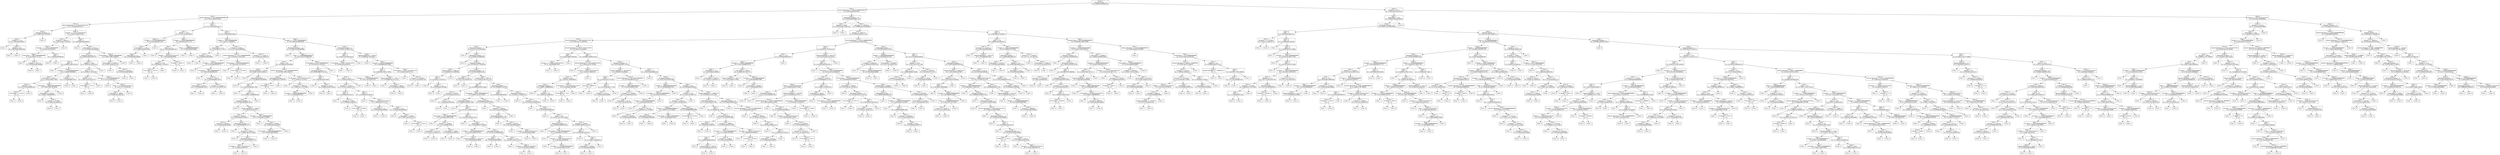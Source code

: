 digraph DecisionTree {
	rankdir=TD;
	node [shape=box];
	139711669482208 [label="Class: 0
Payment Format = 3
IG: 0.4629507954985749"];
	139711065591184 [label="Class: 1
Amount Received <= 1628.8249999999994
IG: 0.05642168261931657"];
	139711669482208 -> 139711065591184;
	139711065592000 [label="Class: 1
Amount Received <= 332.58999999999986
IG: 0.19222239465502544"];
	139711065591184 -> 139711065592000;
	139711065598336 [label="Class: 0
Amount Received <= 75.64333333333333
IG: 0.17285066240245717"];
	139711065592000 -> 139711065598336;
	139711065593536 [label="Class: 0
Payment Currency = 3
IG: 0.04667933170656627"];
	139711065598336 -> 139711065593536;
	139711065594208 [label="Class: 0
To Bank <= 11.0
IG: 0.17106214692568517"];
	139711065593536 -> 139711065594208;
	139711065588832 [label="Class: 1
"];
	139711065594208 -> 139711065588832;
	139711065591232 [label="Class: 0
Minute <= 6.0
IG: 0.26676498780302604"];
	139711065594208 -> 139711065591232;
	139711065596272 [label="Class: 1
"];
	139711065591232 -> 139711065596272;
	139711065596992 [label="Class: 0
"];
	139711065591232 -> 139711065596992;
	139711065599200 [label="Class: 0
"];
	139711065593536 -> 139711065599200;
	139711065597040 [label="Class: 0
Account <= 57715.33333333333
IG: 0.13497019208787364"];
	139711065598336 -> 139711065597040;
	139711065594880 [label="Class: 0
To Bank <= 18921.0
IG: 0.18211882577831928"];
	139711065597040 -> 139711065594880;
	139711065587968 [label="Class: 0
Account.1 <= 121952.99999999987
IG: 0.4134021927465016"];
	139711065594880 -> 139711065587968;
	139711065592864 [label="Class: 0
From Bank <= 19652.499999999996
IG: 0.1651095977317971"];
	139711065587968 -> 139711065592864;
	139711065596032 [label="Class: 0
"];
	139711065592864 -> 139711065596032;
	139711065598672 [label="Class: 0
To Bank <= 13327.0
IG: 0.9182958340544896"];
	139711065592864 -> 139711065598672;
	139711065597664 [label="Class: 0
"];
	139711065598672 -> 139711065597664;
	139711065598480 [label="Class: 1
"];
	139711065598672 -> 139711065598480;
	139711065588688 [label="Class: 1
Date = 1
IG: 0.7642045065086203"];
	139711065587968 -> 139711065588688;
	139711065591664 [label="Class: 0
"];
	139711065588688 -> 139711065591664;
	139711065588112 [label="Class: 1
"];
	139711065588688 -> 139711065588112;
	139711065599056 [label="Class: 0
"];
	139711065594880 -> 139711065599056;
	139711065598000 [label="Class: 1
Date = 2
IG: 0.09620400835494691"];
	139711065597040 -> 139711065598000;
	139711065597328 [label="Class: 1
"];
	139711065598000 -> 139711065597328;
	139711065594400 [label="Class: 1
From Bank <= 220735.5
IG: 0.07418035841896309"];
	139711065598000 -> 139711065594400;
	139711065595792 [label="Class: 1
Payment Currency = 0
IG: 0.09450326315997337"];
	139711065594400 -> 139711065595792;
	139711065600208 [label="Class: 0
Date = 6
IG: 0.16666270061201616"];
	139711065595792 -> 139711065600208;
	139711065598816 [label="Class: 1
"];
	139711065600208 -> 139711065598816;
	139711065595696 [label="Class: 0
Account <= 271298.6666666666
IG: 0.1334906790669601"];
	139711065600208 -> 139711065595696;
	139711065596416 [label="Class: 0
From Bank <= 13091.0
IG: 0.11443532098173959"];
	139711065595696 -> 139711065596416;
	139711065597424 [label="Class: 0
Minute <= 9.0
IG: 0.24715018363696709"];
	139711065596416 -> 139711065597424;
	139711065594928 [label="Class: 0
From Bank <= 11128.0
IG: 1.0"];
	139711065597424 -> 139711065594928;
	139711065596896 [label="Class: 1
"];
	139711065594928 -> 139711065596896;
	139711065591424 [label="Class: 0
"];
	139711065594928 -> 139711065591424;
	139711065599680 [label="Class: 0
"];
	139711065597424 -> 139711065599680;
	139711065598144 [label="Class: 0
From Bank <= 28800.999999999996
IG: 0.3435794213678428"];
	139711065596416 -> 139711065598144;
	139711065600688 [label="Class: 1
From Bank <= 13145.0
IG: 0.46691718668869947"];
	139711065598144 -> 139711065600688;
	139711065592576 [label="Class: 0
"];
	139711065600688 -> 139711065592576;
	139711065595600 [label="Class: 1
Account <= 81598.0
IG: 0.6500224216483541"];
	139711065600688 -> 139711065595600;
	139711065594064 [label="Class: 0
"];
	139711065595600 -> 139711065594064;
	139711065600880 [label="Class: 1
"];
	139711065595600 -> 139711065600880;
	139711065599920 [label="Class: 0
"];
	139711065598144 -> 139711065599920;
	139711065592336 [label="Class: 1
To Bank <= 1.0
IG: 0.7219280948873623"];
	139711065595696 -> 139711065592336;
	139711065602896 [label="Class: 0
"];
	139711065592336 -> 139711065602896;
	139711065598048 [label="Class: 1
"];
	139711065592336 -> 139711065598048;
	139711065588400 [label="Class: 1
Minute <= 26.0
IG: 0.14934314102623325"];
	139711065595792 -> 139711065588400;
	139711065594784 [label="Class: 1
Hour <= 13.0
IG: 0.2629873735222805"];
	139711065588400 -> 139711065594784;
	139711065598768 [label="Class: 1
Minute <= 0.0
IG: 0.22837518378373278"];
	139711065594784 -> 139711065598768;
	139711065602704 [label="Class: 0
From Bank <= 5175.0
IG: 1.0"];
	139711065598768 -> 139711065602704;
	139711065600640 [label="Class: 1
"];
	139711065602704 -> 139711065600640;
	139711065599104 [label="Class: 0
"];
	139711065602704 -> 139711065599104;
	139711065602512 [label="Class: 1
"];
	139711065598768 -> 139711065602512;
	139711065601504 [label="Class: 0
Account <= 127919.99999999999
IG: 0.2751070248348759"];
	139711065594784 -> 139711065601504;
	139711065595408 [label="Class: 0
"];
	139711065601504 -> 139711065595408;
	139711065592048 [label="Class: 1
Hour <= 22.333333333333332
IG: 0.5577277787393196"];
	139711065601504 -> 139711065592048;
	139711065589168 [label="Class: 1
From Bank <= 3690.0
IG: 0.6500224216483541"];
	139711065592048 -> 139711065589168;
	139711065594592 [label="Class: 0
"];
	139711065589168 -> 139711065594592;
	139711065604048 [label="Class: 1
"];
	139711065589168 -> 139711065604048;
	139711065588928 [label="Class: 0
"];
	139711065592048 -> 139711065588928;
	139711065596128 [label="Class: 1
"];
	139711065588400 -> 139711065596128;
	139711065590368 [label="Class: 0
From Bank <= 286661.6666666666
IG: 0.39827789673580616"];
	139711065594400 -> 139711065590368;
	139711065587776 [label="Class: 1
From Bank <= 225097.0
IG: 0.4199730940219749"];
	139711065590368 -> 139711065587776;
	139711065588256 [label="Class: 1
"];
	139711065587776 -> 139711065588256;
	139711065601648 [label="Class: 0
Account <= 124258.0
IG: 0.9182958340544896"];
	139711065587776 -> 139711065601648;
	139711065599632 [label="Class: 0
"];
	139711065601648 -> 139711065599632;
	139711065601360 [label="Class: 1
"];
	139711065601648 -> 139711065601360;
	139711065602320 [label="Class: 0
"];
	139711065590368 -> 139711065602320;
	139711065592096 [label="Class: 1
Date = 5
IG: 0.015763598449768712"];
	139711065592000 -> 139711065592096;
	139711065603184 [label="Class: 1
Minute <= 20.0
IG: 0.07705724246108803"];
	139711065592096 -> 139711065603184;
	139711065601408 [label="Class: 0
To Bank <= 22204.999999999993
IG: 0.43789259626931454"];
	139711065603184 -> 139711065601408;
	139711065594352 [label="Class: 1
From Bank <= 17451.0
IG: 0.3958156020033584"];
	139711065601408 -> 139711065594352;
	139711065592384 [label="Class: 0
From Bank <= 1.0
IG: 0.9709505944546686"];
	139711065594352 -> 139711065592384;
	139711065594112 [label="Class: 1
"];
	139711065592384 -> 139711065594112;
	139711065601024 [label="Class: 0
"];
	139711065592384 -> 139711065601024;
	139711065596176 [label="Class: 1
"];
	139711065594352 -> 139711065596176;
	139711065593296 [label="Class: 0
"];
	139711065601408 -> 139711065593296;
	139711065598240 [label="Class: 1
To Bank <= 219094.66666666666
IG: 0.0933605528751178"];
	139711065603184 -> 139711065598240;
	139711065598624 [label="Class: 1
Hour <= 2.0
IG: 0.11248768916895358"];
	139711065598240 -> 139711065598624;
	139711065602224 [label="Class: 0
"];
	139711065598624 -> 139711065602224;
	139711065590752 [label="Class: 1
Minute <= 48.83333333333332
IG: 0.1382336456029662"];
	139711065598624 -> 139711065590752;
	139711065602992 [label="Class: 1
Minute <= 24.0
IG: 0.18639695711595625"];
	139711065590752 -> 139711065602992;
	139711065596848 [label="Class: 0
From Bank <= 23555.0
IG: 1.0"];
	139711065602992 -> 139711065596848;
	139711065596560 [label="Class: 1
"];
	139711065596848 -> 139711065596560;
	139711065598528 [label="Class: 0
"];
	139711065596848 -> 139711065598528;
	139711065597136 [label="Class: 1
"];
	139711065602992 -> 139711065597136;
	139711065588880 [label="Class: 0
To Bank <= 23647.0
IG: 1.0"];
	139711065590752 -> 139711065588880;
	139711065601216 [label="Class: 0
"];
	139711065588880 -> 139711065601216;
	139711065603952 [label="Class: 1
"];
	139711065588880 -> 139711065603952;
	139711065602128 [label="Class: 0
Hour <= 4.999999999999998
IG: 0.9709505944546686"];
	139711065598240 -> 139711065602128;
	139711065597904 [label="Class: 1
"];
	139711065602128 -> 139711065597904;
	139711065602800 [label="Class: 0
"];
	139711065602128 -> 139711065602800;
	139711065598576 [label="Class: 1
Date = 3
IG: 0.017254458608258805"];
	139711065592096 -> 139711065598576;
	139711065597808 [label="Class: 1
To Bank <= 3805.999999999987
IG: 0.1244752714698878"];
	139711065598576 -> 139711065597808;
	139711065597088 [label="Class: 1
From Bank <= 11.5
IG: 0.1651095977317971"];
	139711065597808 -> 139711065597088;
	139711065657344 [label="Class: 1
To Bank <= 1047.0
IG: 0.9182958340544896"];
	139711065597088 -> 139711065657344;
	139711065653888 [label="Class: 1
"];
	139711065657344 -> 139711065653888;
	139711065657968 [label="Class: 0
"];
	139711065657344 -> 139711065657968;
	139711065657200 [label="Class: 1
"];
	139711065597088 -> 139711065657200;
	139711065598384 [label="Class: 1
To Bank <= 123407.5
IG: 0.11071897430968691"];
	139711065597808 -> 139711065598384;
	139711065654176 [label="Class: 1
Amount Received <= 1110.5766666666666
IG: 0.10416811754523236"];
	139711065598384 -> 139711065654176;
	139711065657824 [label="Class: 1
To Bank <= 14574.666666666666
IG: 0.2231494039344778"];
	139711065654176 -> 139711065657824;
	139711065653408 [label="Class: 0
"];
	139711065657824 -> 139711065653408;
	139711065653552 [label="Class: 1
From Bank <= 8674.999999999975
IG: 0.30316563448891676"];
	139711065657824 -> 139711065653552;
	139711065656960 [label="Class: 1
"];
	139711065653552 -> 139711065656960;
	139711065656048 [label="Class: 0
To Bank <= 28237.0
IG: 0.22943684069673975"];
	139711065653552 -> 139711065656048;
	139711065658256 [label="Class: 0
From Bank <= 23537.0
IG: 0.7219280948873623"];
	139711065656048 -> 139711065658256;
	139711065657680 [label="Class: 1
"];
	139711065658256 -> 139711065657680;
	139711065655568 [label="Class: 0
"];
	139711065658256 -> 139711065655568;
	139711065658736 [label="Class: 1
Account <= 232821.0
IG: 0.8112781244591328"];
	139711065656048 -> 139711065658736;
	139711065654272 [label="Class: 1
"];
	139711065658736 -> 139711065654272;
	139711065657008 [label="Class: 0
"];
	139711065658736 -> 139711065657008;
	139711065655424 [label="Class: 1
From Bank <= 200028.6666666666
IG: 0.28103611255342353"];
	139711065654176 -> 139711065655424;
	139711065655280 [label="Class: 1
"];
	139711065655424 -> 139711065655280;
	139711065655616 [label="Class: 0
From Bank <= 232583.0
IG: 1.0"];
	139711065655424 -> 139711065655616;
	139711065659936 [label="Class: 1
"];
	139711065655616 -> 139711065659936;
	139711065655040 [label="Class: 0
"];
	139711065655616 -> 139711065655040;
	139711065654560 [label="Class: 0
Account.1 <= 125917.0
IG: 0.6500224216483541"];
	139711065598384 -> 139711065654560;
	139711065655712 [label="Class: 1
"];
	139711065654560 -> 139711065655712;
	139711065654128 [label="Class: 0
"];
	139711065654560 -> 139711065654128;
	139711065596368 [label="Class: 1
Account <= 215671.66666666663
IG: 0.012448338256844438"];
	139711065598576 -> 139711065596368;
	139711065657440 [label="Class: 1
Receiving Currency = 10
IG: 0.014819324363069986"];
	139711065596368 -> 139711065657440;
	139711065656000 [label="Class: 1
"];
	139711065657440 -> 139711065656000;
	139711065661424 [label="Class: 1
Hour <= 15.666666666666629
IG: 0.014119517678884308"];
	139711065657440 -> 139711065661424;
	139711065659600 [label="Class: 1
Hour <= 9.0
IG: 0.02346056229950988"];
	139711065661424 -> 139711065659600;
	139711065658880 [label="Class: 1
Amount Received <= 338.26
IG: 0.030071436741664237"];
	139711065659600 -> 139711065658880;
	139711065655808 [label="Class: 0
"];
	139711065658880 -> 139711065655808;
	139711065661136 [label="Class: 1
Receiving Currency = 5
IG: 0.03146693795348943"];
	139711065658880 -> 139711065661136;
	139711065659744 [label="Class: 0
"];
	139711065661136 -> 139711065659744;
	139711065653936 [label="Class: 1
Date = 7
IG: 0.03612108650677992"];
	139711065661136 -> 139711065653936;
	139711065660752 [label="Class: 1
"];
	139711065653936 -> 139711065660752;
	139711065657632 [label="Class: 1
Hour <= 8.0
IG: 0.039855758944960296"];
	139711065653936 -> 139711065657632;
	139711065658208 [label="Class: 1
Payment Currency = 8
IG: 0.037081085894675514"];
	139711065657632 -> 139711065658208;
	139711065658784 [label="Class: 0
"];
	139711065658208 -> 139711065658784;
	139711065654080 [label="Class: 1
Amount Received <= 946.84
IG: 0.042975613350275"];
	139711065658208 -> 139711065654080;
	139711065657296 [label="Class: 1
Account <= 28630.0
IG: 0.10920282653163815"];
	139711065654080 -> 139711065657296;
	139711065660224 [label="Class: 0
Account <= 18676.0
IG: 0.9182958340544896"];
	139711065657296 -> 139711065660224;
	139711065655952 [label="Class: 1
"];
	139711065660224 -> 139711065655952;
	139711065663056 [label="Class: 0
"];
	139711065660224 -> 139711065663056;
	139711065658112 [label="Class: 1
Receiving Currency = 0
IG: 0.10819636625973772"];
	139711065657296 -> 139711065658112;
	139711065661568 [label="Class: 1
"];
	139711065658112 -> 139711065661568;
	139711065663440 [label="Class: 1
Account <= 32987.0
IG: 0.10900784723716894"];
	139711065658112 -> 139711065663440;
	139711065658400 [label="Class: 0
"];
	139711065663440 -> 139711065658400;
	139711065659456 [label="Class: 1
Receiving Currency = 3
IG: 0.17522874204791372"];
	139711065663440 -> 139711065659456;
	139711065662576 [label="Class: 1
To Bank <= 24077.333333333332
IG: 0.320402072002678"];
	139711065659456 -> 139711065662576;
	139711065653456 [label="Class: 1
"];
	139711065662576 -> 139711065653456;
	139711065656096 [label="Class: 0
"];
	139711065662576 -> 139711065656096;
	139711065660032 [label="Class: 1
"];
	139711065659456 -> 139711065660032;
	139711065658448 [label="Class: 1
Account <= 104377.99999999994
IG: 0.17523196051238366"];
	139711065654080 -> 139711065658448;
	139711065662192 [label="Class: 1
"];
	139711065658448 -> 139711065662192;
	139711065656768 [label="Class: 1
From Bank <= 74834.5
IG: 0.3958156020033584"];
	139711065658448 -> 139711065656768;
	139711065655376 [label="Class: 0
From Bank <= 3858.6666666666642
IG: 0.9709505944546686"];
	139711065656768 -> 139711065655376;
	139711065655760 [label="Class: 1
"];
	139711065655376 -> 139711065655760;
	139711065659840 [label="Class: 0
"];
	139711065655376 -> 139711065659840;
	139711065660080 [label="Class: 1
"];
	139711065656768 -> 139711065660080;
	139711065656480 [label="Class: 1
"];
	139711065657632 -> 139711065656480;
	139711065655664 [label="Class: 1
Amount Received <= 1522.4066666666665
IG: 0.07993736811829133"];
	139711065659600 -> 139711065655664;
	139711065662720 [label="Class: 1
Receiving Currency = 14
IG: 0.09600261157366191"];
	139711065655664 -> 139711065662720;
	139711065661040 [label="Class: 0
From Bank <= 119.0
IG: 1.0"];
	139711065662720 -> 139711065661040;
	139711065659696 [label="Class: 1
"];
	139711065661040 -> 139711065659696;
	139711065656816 [label="Class: 0
"];
	139711065661040 -> 139711065656816;
	139711065655856 [label="Class: 1
"];
	139711065662720 -> 139711065655856;
	139711065661184 [label="Class: 1
From Bank <= 374.333333333333
IG: 0.2183875773279127"];
	139711065655664 -> 139711065661184;
	139711065659072 [label="Class: 1
"];
	139711065661184 -> 139711065659072;
	139711065653312 [label="Class: 1
Account.1 <= 88670.0
IG: 0.46956521111470695"];
	139711065661184 -> 139711065653312;
	139711065664064 [label="Class: 1
Account <= 149056.66666666666
IG: 0.7219280948873623"];
	139711065653312 -> 139711065664064;
	139711065665600 [label="Class: 1
"];
	139711065664064 -> 139711065665600;
	139711065664208 [label="Class: 0
"];
	139711065664064 -> 139711065664208;
	139711065663728 [label="Class: 0
"];
	139711065653312 -> 139711065663728;
	139711065661856 [label="Class: 1
From Bank <= 91167.99999999985
IG: 0.07655321274474147"];
	139711065661424 -> 139711065661856;
	139711065665168 [label="Class: 1
Receiving Currency = 3
IG: 0.08381668674755516"];
	139711065661856 -> 139711065665168;
	139711065666464 [label="Class: 1
Date = 2
IG: 0.2852863520075839"];
	139711065665168 -> 139711065666464;
	139711065660368 [label="Class: 0
"];
	139711065666464 -> 139711065660368;
	139711065656384 [label="Class: 1
Account <= 3515.0
IG: 0.24988229283318544"];
	139711065666464 -> 139711065656384;
	139711065661088 [label="Class: 0
"];
	139711065656384 -> 139711065661088;
	139711065665312 [label="Class: 1
"];
	139711065656384 -> 139711065665312;
	139711065665024 [label="Class: 1
Hour <= 21.0
IG: 0.11940412643267073"];
	139711065665168 -> 139711065665024;
	139711065657920 [label="Class: 1
Account <= 75325.0
IG: 0.18795115842651744"];
	139711065665024 -> 139711065657920;
	139711065656288 [label="Class: 0
Date = 9
IG: 0.25767880510333147"];
	139711065657920 -> 139711065656288;
	139711065663344 [label="Class: 1
"];
	139711065656288 -> 139711065663344;
	139711065666608 [label="Class: 0
Account <= 72061.5
IG: 0.2689955935892812"];
	139711065656288 -> 139711065666608;
	139711065667568 [label="Class: 0
"];
	139711065666608 -> 139711065667568;
	139711065661520 [label="Class: 0
From Bank <= 9209.0
IG: 1.0"];
	139711065666608 -> 139711065661520;
	139711065662288 [label="Class: 0
"];
	139711065661520 -> 139711065662288;
	139711065654464 [label="Class: 1
"];
	139711065661520 -> 139711065654464;
	139711065666896 [label="Class: 1
Date = 0
IG: 0.19350684337293445"];
	139711065657920 -> 139711065666896;
	139711065666512 [label="Class: 0
"];
	139711065666896 -> 139711065666512;
	139711065663632 [label="Class: 1
Minute <= 15.833333333333332
IG: 0.13906394537211753"];
	139711065666896 -> 139711065663632;
	139711065660512 [label="Class: 0
From Bank <= 3.0
IG: 0.9182958340544896"];
	139711065663632 -> 139711065660512;
	139711065668096 [label="Class: 1
"];
	139711065660512 -> 139711065668096;
	139711065658976 [label="Class: 0
"];
	139711065660512 -> 139711065658976;
	139711065664784 [label="Class: 1
To Bank <= 12.0
IG: 0.22002600168808806"];
	139711065663632 -> 139711065664784;
	139711065661904 [label="Class: 0
"];
	139711065664784 -> 139711065661904;
	139711065657728 [label="Class: 1
From Bank <= 23289.0
IG: 0.22837518378373278"];
	139711065664784 -> 139711065657728;
	139711065668768 [label="Class: 1
"];
	139711065657728 -> 139711065668768;
	139711065662096 [label="Class: 0
From Bank <= 23501.0
IG: 1.0"];
	139711065657728 -> 139711065662096;
	139711065660128 [label="Class: 1
"];
	139711065662096 -> 139711065660128;
	139711065659648 [label="Class: 0
"];
	139711065662096 -> 139711065659648;
	139711065665216 [label="Class: 1
"];
	139711065665024 -> 139711065665216;
	139711065662432 [label="Class: 1
"];
	139711065661856 -> 139711065662432;
	139711065655520 [label="Class: 1
Receiving Currency = 3
IG: 0.02042755286137915"];
	139711065596368 -> 139711065655520;
	139711065662624 [label="Class: 1
Date = 4
IG: 0.06413158769672618"];
	139711065655520 -> 139711065662624;
	139711065669104 [label="Class: 1
From Bank <= 123617.33333333333
IG: 0.6500224216483541"];
	139711065662624 -> 139711065669104;
	139711065666128 [label="Class: 1
"];
	139711065669104 -> 139711065666128;
	139711065658832 [label="Class: 0
"];
	139711065669104 -> 139711065658832;
	139711065666944 [label="Class: 1
"];
	139711065662624 -> 139711065666944;
	139711065656240 [label="Class: 1
Amount Received <= 340.54
IG: 0.04885591740539552"];
	139711065655520 -> 139711065656240;
	139711065667184 [label="Class: 0
"];
	139711065656240 -> 139711065667184;
	139711065665120 [label="Class: 1
Account <= 402333.6666666666
IG: 0.03939886450670865"];
	139711065656240 -> 139711065665120;
	139711065668336 [label="Class: 1
Date = 8
IG: 0.060054576591170805"];
	139711065665120 -> 139711065668336;
	139711065669248 [label="Class: 1
Minute <= 21.166666666666668
IG: 0.8112781244591328"];
	139711065668336 -> 139711065669248;
	139711065655472 [label="Class: 0
"];
	139711065669248 -> 139711065655472;
	139711065668624 [label="Class: 1
"];
	139711065669248 -> 139711065668624;
	139711065663104 [label="Class: 1
Amount Received <= 1445.75
IG: 0.054980954723121145"];
	139711065668336 -> 139711065663104;
	139711065662384 [label="Class: 1
"];
	139711065663104 -> 139711065662384;
	139711065661952 [label="Class: 1
From Bank <= 2454.0
IG: 0.5435644431995964"];
	139711065663104 -> 139711065661952;
	139711065665408 [label="Class: 0
"];
	139711065661952 -> 139711065665408;
	139711065655136 [label="Class: 1
"];
	139711065661952 -> 139711065655136;
	139711065669536 [label="Class: 1
From Bank <= 31971.333333333318
IG: 0.5408520829727552"];
	139711065665120 -> 139711065669536;
	139711065668288 [label="Class: 1
"];
	139711065669536 -> 139711065668288;
	139711065666224 [label="Class: 0
Account <= 445093.0
IG: 0.8112781244591328"];
	139711065669536 -> 139711065666224;
	139711065664448 [label="Class: 0
"];
	139711065666224 -> 139711065664448;
	139711065662816 [label="Class: 1
"];
	139711065666224 -> 139711065662816;
	139711065591376 [label="Class: 1
Receiving Currency = 14
IG: 0.007644560529957378"];
	139711065591184 -> 139711065591376;
	139711065658160 [label="Class: 1
Account <= 659.0
IG: 0.033075906123641245"];
	139711065591376 -> 139711065658160;
	139711065658640 [label="Class: 0
"];
	139711065658160 -> 139711065658640;
	139711065659984 [label="Class: 1
"];
	139711065658160 -> 139711065659984;
	139717457017104 [label="Class: 1
Account.1 <= 195031.0
IG: 0.008693304782990963"];
	139711065591376 -> 139717457017104;
	139711065660608 [label="Class: 1
Account <= 120971.0
IG: 0.010659339381411281"];
	139717457017104 -> 139711065660608;
	139711065665936 [label="Class: 1
Amount Received <= 16974.06333333333
IG: 0.025855287727967968"];
	139711065660608 -> 139711065665936;
	139711065662144 [label="Class: 1
Receiving Currency = 7
IG: 0.015711215022814695"];
	139711065665936 -> 139711065662144;
	139715716530288 [label="Class: 0
"];
	139711065662144 -> 139715716530288;
	139715716546416 [label="Class: 1
Receiving Currency = 8
IG: 0.0160971610668596"];
	139711065662144 -> 139715716546416;
	139711065665792 [label="Class: 0
"];
	139715716546416 -> 139711065665792;
	139711065654416 [label="Class: 1
Payment Currency = 6
IG: 0.015442553773456824"];
	139715716546416 -> 139711065654416;
	139711065660800 [label="Class: 1
Amount Paid <= 14092.24
IG: 0.46666279373280384"];
	139711065654416 -> 139711065660800;
	139711065665264 [label="Class: 1
Date = 6
IG: 0.2810361125534235"];
	139711065660800 -> 139711065665264;
	139711065658928 [label="Class: 0
"];
	139711065665264 -> 139711065658928;
	139711065663968 [label="Class: 1
Minute <= 7.0
IG: 0.5435644431995964"];
	139711065665264 -> 139711065663968;
	139711065667472 [label="Class: 0
"];
	139711065663968 -> 139711065667472;
	139711065668960 [label="Class: 1
"];
	139711065663968 -> 139711065668960;
	139711065667856 [label="Class: 0
"];
	139711065660800 -> 139711065667856;
	139711065657248 [label="Class: 1
Receiving Currency = 4
IG: 0.01281426066332303"];
	139711065654416 -> 139711065657248;
	139711694799152 [label="Class: 0
From Bank <= 287.0
IG: 0.8112781244591328"];
	139711065657248 -> 139711694799152;
	139711694801024 [label="Class: 1
"];
	139711694799152 -> 139711694801024;
	139711694800160 [label="Class: 0
"];
	139711694799152 -> 139711694800160;
	139711694799872 [label="Class: 1
Amount Paid <= 7687.95
IG: 0.014910136214174752"];
	139711065657248 -> 139711694799872;
	139711694801888 [label="Class: 1
Date = 0
IG: 0.019068435028214648"];
	139711694799872 -> 139711694801888;
	139711694800880 [label="Class: 1
Account <= 45254.0
IG: 0.6174924611847552"];
	139711694801888 -> 139711694800880;
	139711694800112 [label="Class: 0
"];
	139711694800880 -> 139711694800112;
	139711694800064 [label="Class: 1
Hour <= 0.0
IG: 0.5435644431995964"];
	139711694800880 -> 139711694800064;
	139711694800976 [label="Class: 0
"];
	139711694800064 -> 139711694800976;
	139711694800016 [label="Class: 1
"];
	139711694800064 -> 139711694800016;
	139711694799824 [label="Class: 1
From Bank <= 20312.666666666653
IG: 0.01889130118114496"];
	139711694801888 -> 139711694799824;
	139711694801840 [label="Class: 1
Receiving Currency = 1
IG: 0.02944074283827286"];
	139711694799824 -> 139711694801840;
	139711694802560 [label="Class: 0
"];
	139711694801840 -> 139711694802560;
	139711694802992 [label="Class: 1
Date = 5
IG: 0.023211730064706504"];
	139711694801840 -> 139711694802992;
	139711694800304 [label="Class: 1
From Bank <= 1587.9999999999998
IG: 0.21845655464015568"];
	139711694802992 -> 139711694800304;
	139711694802752 [label="Class: 1
"];
	139711694800304 -> 139711694802752;
	139711694800592 [label="Class: 1
Account <= 31398.0
IG: 0.3771240690105857"];
	139711694800304 -> 139711694800592;
	139711694802416 [label="Class: 1
From Bank <= 11471.0
IG: 0.5916727785823275"];
	139711694800592 -> 139711694802416;
	139711694803520 [label="Class: 1
"];
	139711694802416 -> 139711694803520;
	139711694801120 [label="Class: 0
"];
	139711694802416 -> 139711694801120;
	139711694802608 [label="Class: 0
From Bank <= 1588.0
IG: 0.6500224216483541"];
	139711694800592 -> 139711694802608;
	139711694803184 [label="Class: 1
"];
	139711694802608 -> 139711694803184;
	139711694801552 [label="Class: 0
"];
	139711694802608 -> 139711694801552;
	139711694800352 [label="Class: 1
Date = 6
IG: 0.014592259450427914"];
	139711694802992 -> 139711694800352;
	139711694801072 [label="Class: 1
"];
	139711694800352 -> 139711694801072;
	139711694803904 [label="Class: 1
From Bank <= 1.0
IG: 0.013876808117833983"];
	139711694800352 -> 139711694803904;
	139711694804000 [label="Class: 1
To Bank <= 1924.9999999999995
IG: 0.4199730940219749"];
	139711694803904 -> 139711694804000;
	139711694803664 [label="Class: 1
"];
	139711694804000 -> 139711694803664;
	139711694801792 [label="Class: 0
Amount Received <= 5073.46
IG: 0.9182958340544896"];
	139711694804000 -> 139711694801792;
	139711694804192 [label="Class: 0
"];
	139711694801792 -> 139711694804192;
	139711694803856 [label="Class: 1
"];
	139711694801792 -> 139711694803856;
	139711694804048 [label="Class: 1
Receiving Currency = 12
IG: 0.015813725946461854"];
	139711694803904 -> 139711694804048;
	139711694805104 [label="Class: 1
From Bank <= 28.0
IG: 0.9709505944546686"];
	139711694804048 -> 139711694805104;
	139711694802944 [label="Class: 0
"];
	139711694805104 -> 139711694802944;
	139711694801696 [label="Class: 1
"];
	139711694805104 -> 139711694801696;
	139711694804144 [label="Class: 1
To Bank <= 117.0
IG: 0.022697761632475222"];
	139711694804048 -> 139711694804144;
	139711694804912 [label="Class: 1
"];
	139711694804144 -> 139711694804912;
	139711694801168 [label="Class: 1
Account <= 98495.33333333331
IG: 0.02742744101199801"];
	139711694804144 -> 139711694801168;
	139711694804864 [label="Class: 1
"];
	139711694801168 -> 139711694804864;
	139711694800400 [label="Class: 1
"];
	139711694801168 -> 139711694800400;
	139711694801456 [label="Class: 1
Receiving Currency = 0
IG: 0.027470261287192987"];
	139711694799824 -> 139711694801456;
	139711694798960 [label="Class: 1
"];
	139711694801456 -> 139711694798960;
	139711694805008 [label="Class: 1
To Bank <= 24840.0
IG: 0.055316105950448946"];
	139711694801456 -> 139711694805008;
	139711694804528 [label="Class: 1
Receiving Currency = 10
IG: 0.12389599132270701"];
	139711694805008 -> 139711694804528;
	139711694805344 [label="Class: 0
"];
	139711694804528 -> 139711694805344;
	139711694802896 [label="Class: 1
To Bank <= 22076.0
IG: 0.20114092006563666"];
	139711694804528 -> 139711694802896;
	139711694798912 [label="Class: 1
"];
	139711694802896 -> 139711694798912;
	139711694801216 [label="Class: 1
Account <= 45930.33333333333
IG: 0.9709505944546686"];
	139711694802896 -> 139711694801216;
	139711694800640 [label="Class: 0
"];
	139711694801216 -> 139711694800640;
	139711694804768 [label="Class: 1
"];
	139711694801216 -> 139711694804768;
	139711694799056 [label="Class: 1
"];
	139711694805008 -> 139711694799056;
	139711694802224 [label="Class: 1
Receiving Currency = 1
IG: 0.01704648911519796"];
	139711694799872 -> 139711694802224;
	139711694806928 [label="Class: 1
Date = 3
IG: 0.9709505944546686"];
	139711694802224 -> 139711694806928;
	139711694802368 [label="Class: 1
"];
	139711694806928 -> 139711694802368;
	139711694800448 [label="Class: 0
"];
	139711694806928 -> 139711694800448;
	139711694800544 [label="Class: 1
Receiving Currency = 5
IG: 0.016651737348455542"];
	139711694802224 -> 139711694800544;
	139711694806256 [label="Class: 0
"];
	139711694800544 -> 139711694806256;
	139711694806208 [label="Class: 1
To Bank <= 1522.0
IG: 0.013216624542493366"];
	139711694800544 -> 139711694806208;
	139711694805536 [label="Class: 1
"];
	139711694806208 -> 139711694805536;
	139711694801744 [label="Class: 1
From Bank <= 1.0
IG: 0.023547086596568206"];
	139711694806208 -> 139711694801744;
	139711694801408 [label="Class: 0
"];
	139711694801744 -> 139711694801408;
	139711694803472 [label="Class: 1
Hour <= 6.0
IG: 0.024473257293743583"];
	139711694801744 -> 139711694803472;
	139711694802512 [label="Class: 1
Receiving Currency = 3
IG: 0.08200543880161942"];
	139711694803472 -> 139711694802512;
	139711694802464 [label="Class: 1
"];
	139711694802512 -> 139711694802464;
	139711694807792 [label="Class: 1
From Bank <= 2991.666666666662
IG: 0.12094309151155058"];
	139711694802512 -> 139711694807792;
	139711694799440 [label="Class: 1
"];
	139711694807792 -> 139711694799440;
	139711694805920 [label="Class: 1
Account <= 57897.333333333336
IG: 0.1893403456380549"];
	139711694807792 -> 139711694805920;
	139711694807312 [label="Class: 1
"];
	139711694805920 -> 139711694807312;
	139711694808128 [label="Class: 1
Account.1 <= 129589.99999999994
IG: 0.4199730940219749"];
	139711694805920 -> 139711694808128;
	139711694808704 [label="Class: 0
"];
	139711694808128 -> 139711694808704;
	139711694807072 [label="Class: 1
"];
	139711694808128 -> 139711694807072;
	139711694805824 [label="Class: 1
Account <= 16091.0
IG: 0.026922065915767554"];
	139711694803472 -> 139711694805824;
	139711694806592 [label="Class: 1
Date = 1
IG: 0.13003339973035102"];
	139711694805824 -> 139711694806592;
	139711694807696 [label="Class: 0
"];
	139711694806592 -> 139711694807696;
	139711694803808 [label="Class: 1
Date = 2
IG: 0.11040715180938553"];
	139711694806592 -> 139711694803808;
	139711694807504 [label="Class: 1
From Bank <= 15040.0
IG: 0.9182958340544896"];
	139711694803808 -> 139711694807504;
	139711694805968 [label="Class: 0
"];
	139711694807504 -> 139711694805968;
	139711694799776 [label="Class: 1
"];
	139711694807504 -> 139711694799776;
	139711694799296 [label="Class: 1
"];
	139711694803808 -> 139711694799296;
	139711694802656 [label="Class: 1
"];
	139711694805824 -> 139711694802656;
	139711065667136 [label="Class: 1
Amount Received <= 19334.703333333335
IG: 0.05148075211164904"];
	139711065665936 -> 139711065667136;
	139711694808752 [label="Class: 1
Date = 1
IG: 0.06342286957882928"];
	139711065667136 -> 139711694808752;
	139711694809760 [label="Class: 1
Account.1 <= 104013.33333333333
IG: 0.7219280948873623"];
	139711694808752 -> 139711694809760;
	139711694806976 [label="Class: 1
"];
	139711694809760 -> 139711694806976;
	139711694808416 [label="Class: 0
"];
	139711694809760 -> 139711694808416;
	139711694800784 [label="Class: 1
"];
	139711694808752 -> 139711694800784;
	139711694806304 [label="Class: 1
Date = 5
IG: 0.029884214068226278"];
	139711065667136 -> 139711694806304;
	139711694809568 [label="Class: 0
Amount Received <= 32522.60833333333
IG: 0.14653542331781944"];
	139711694806304 -> 139711694809568;
	139711694809280 [label="Class: 0
"];
	139711694809568 -> 139711694809280;
	139711694809520 [label="Class: 0
Account <= 94307.33333333333
IG: 0.2364527976600279"];
	139711694809568 -> 139711694809520;
	139711694804672 [label="Class: 0
Minute <= 30.5
IG: 0.20543477986268432"];
	139711694809520 -> 139711694804672;
	139711694809616 [label="Class: 1
Receiving Currency = 3
IG: 0.46691718668869947"];
	139711694804672 -> 139711694809616;
	139711694804720 [label="Class: 0
"];
	139711694809616 -> 139711694804720;
	139711694807984 [label="Class: 1
To Bank <= 8.0
IG: 0.6500224216483541"];
	139711694809616 -> 139711694807984;
	139711694810240 [label="Class: 0
"];
	139711694807984 -> 139711694810240;
	139711694810528 [label="Class: 1
"];
	139711694807984 -> 139711694810528;
	139711694809664 [label="Class: 0
From Bank <= 13.333333333333332
IG: 0.2935644431995964"];
	139711694804672 -> 139711694809664;
	139711694811344 [label="Class: 0
From Bank <= 10.0
IG: 1.0"];
	139711694809664 -> 139711694811344;
	139711694811584 [label="Class: 0
"];
	139711694811344 -> 139711694811584;
	139711694810912 [label="Class: 1
"];
	139711694811344 -> 139711694810912;
	139711694810336 [label="Class: 0
"];
	139711694809664 -> 139711694810336;
	139711694809472 [label="Class: 1
"];
	139711694809520 -> 139711694809472;
	139711694802848 [label="Class: 1
Payment Currency = 0
IG: 0.025335883862732556"];
	139711694806304 -> 139711694802848;
	139711694807840 [label="Class: 1
Amount Received <= 46706.835
IG: 0.2699367503286402"];
	139711694802848 -> 139711694807840;
	139711694809712 [label="Class: 1
Date = 1
IG: 0.13637655571257923"];
	139711694807840 -> 139711694809712;
	139711694807168 [label="Class: 0
Account <= 68901.0
IG: 1.0"];
	139711694809712 -> 139711694807168;
	139711694809088 [label="Class: 1
"];
	139711694807168 -> 139711694809088;
	139711694812160 [label="Class: 0
"];
	139711694807168 -> 139711694812160;
	139711694810768 [label="Class: 1
Date = 7
IG: 0.14154282861377748"];
	139711694809712 -> 139711694810768;
	139711694806784 [label="Class: 1
To Bank <= 11107.0
IG: 0.9182958340544896"];
	139711694810768 -> 139711694806784;
	139711694810000 [label="Class: 0
"];
	139711694806784 -> 139711694810000;
	139711694810384 [label="Class: 1
"];
	139711694806784 -> 139711694810384;
	139711694812256 [label="Class: 1
"];
	139711694810768 -> 139711694812256;
	139711694811488 [label="Class: 0
Amount Received <= 6411308.9049999975
IG: 0.41260208828761147"];
	139711694807840 -> 139711694811488;
	139711694809328 [label="Class: 0
Account <= 23605.666666666657
IG: 0.26326339990424363"];
	139711694811488 -> 139711694809328;
	139711694808368 [label="Class: 0
Account.1 <= 16058.0
IG: 0.5216406363433185"];
	139711694809328 -> 139711694808368;
	139711694810288 [label="Class: 0
"];
	139711694808368 -> 139711694810288;
	139711694811056 [label="Class: 1
From Bank <= 513.0
IG: 0.8112781244591328"];
	139711694808368 -> 139711694811056;
	139711694807216 [label="Class: 0
"];
	139711694811056 -> 139711694807216;
	139711694811200 [label="Class: 1
"];
	139711694811056 -> 139711694811200;
	139711694811440 [label="Class: 0
"];
	139711694809328 -> 139711694811440;
	139711694804432 [label="Class: 1
"];
	139711694811488 -> 139711694804432;
	139711694809376 [label="Class: 1
To Bank <= 3.0
IG: 0.03429224680495346"];
	139711694802848 -> 139711694809376;
	139711694805728 [label="Class: 0
"];
	139711694809376 -> 139711694805728;
	139711694808560 [label="Class: 1
Payment Currency = 3
IG: 0.03278767053022946"];
	139711694809376 -> 139711694808560;
	139711694813840 [label="Class: 1
To Bank <= 29068.999999999996
IG: 0.27303048856612355"];
	139711694808560 -> 139711694813840;
	139711694808656 [label="Class: 1
Account.1 <= 104263.66666666666
IG: 0.2516291673878229"];
	139711694813840 -> 139711694808656;
	139711694812112 [label="Class: 0
Account <= 45419.99999999999
IG: 0.3958156020033583"];
	139711694808656 -> 139711694812112;
	139711694807744 [label="Class: 0
"];
	139711694812112 -> 139711694807744;
	139711694800496 [label="Class: 1
Account <= 56710.0
IG: 0.46956521111470695"];
	139711694812112 -> 139711694800496;
	139711694812640 [label="Class: 1
"];
	139711694800496 -> 139711694812640;
	139711694814944 [label="Class: 0
Account <= 80508.0
IG: 0.9182958340544896"];
	139711694800496 -> 139711694814944;
	139711694815184 [label="Class: 0
"];
	139711694814944 -> 139711694815184;
	139711694809184 [label="Class: 1
"];
	139711694814944 -> 139711694809184;
	139711694805680 [label="Class: 1
"];
	139711694808656 -> 139711694805680;
	139711694809856 [label="Class: 0
"];
	139711694813840 -> 139711694809856;
	139711694803424 [label="Class: 1
To Bank <= 20.0
IG: 0.02252846656280405"];
	139711694808560 -> 139711694803424;
	139711694807600 [label="Class: 1
To Bank <= 15.0
IG: 0.1276257053893718"];
	139711694803424 -> 139711694807600;
	139711694807888 [label="Class: 1
Account <= 61491.5
IG: 0.17092720502205605"];
	139711694807600 -> 139711694807888;
	139711694810048 [label="Class: 0
Minute <= 24.999999999999993
IG: 0.34907075702798485"];
	139711694807888 -> 139711694810048;
	139711694814176 [label="Class: 0
Receiving Currency = 5
IG: 0.5435644431995964"];
	139711694810048 -> 139711694814176;
	139711694814656 [label="Class: 1
"];
	139711694814176 -> 139711694814656;
	139711694814608 [label="Class: 0
"];
	139711694814176 -> 139711694814608;
	139711694814224 [label="Class: 1
From Bank <= 44957.99999999997
IG: 0.7219280948873623"];
	139711694810048 -> 139711694814224;
	139711694811968 [label="Class: 1
"];
	139711694814224 -> 139711694811968;
	139711694812352 [label="Class: 0
"];
	139711694814224 -> 139711694812352;
	139711694809232 [label="Class: 1
Receiving Currency = 4
IG: 0.31168988698645606"];
	139711694807888 -> 139711694809232;
	139711694810672 [label="Class: 0
From Bank <= 19130.0
IG: 1.0"];
	139711694809232 -> 139711694810672;
	139711694811632 [label="Class: 0
"];
	139711694810672 -> 139711694811632;
	139711694814800 [label="Class: 1
"];
	139711694810672 -> 139711694814800;
	139711694811248 [label="Class: 1
"];
	139711694809232 -> 139711694811248;
	139711694814992 [label="Class: 1
"];
	139711694807600 -> 139711694814992;
	139711694814272 [label="Class: 1
Amount Received <= 248482.33
IG: 0.03496105716215192"];
	139711694803424 -> 139711694814272;
	139711694811152 [label="Class: 1
Receiving Currency = 6
IG: 0.11019330054357501"];
	139711694814272 -> 139711694811152;
	139711694809424 [label="Class: 1
"];
	139711694811152 -> 139711694809424;
	139711694813264 [label="Class: 1
Date = 1
IG: 0.07330880762750591"];
	139711694811152 -> 139711694813264;
	139711691703536 [label="Class: 1
"];
	139711694813264 -> 139711691703536;
	139711691703152 [label="Class: 1
Receiving Currency = 8
IG: 0.12131738183736984"];
	139711694813264 -> 139711691703152;
	139711691704640 [label="Class: 0
From Bank <= 15.0
IG: 0.6500224216483541"];
	139711691703152 -> 139711691704640;
	139711691703632 [label="Class: 1
"];
	139711691704640 -> 139711691703632;
	139711691704352 [label="Class: 0
"];
	139711691704640 -> 139711691704352;
	139711691702432 [label="Class: 1
Account.1 <= 66891.0
IG: 0.08164400497973867"];
	139711691703152 -> 139711691702432;
	139711691703776 [label="Class: 1
Account.1 <= 45192.666666666635
IG: 0.17127485528193487"];
	139711691702432 -> 139711691703776;
	139711691703392 [label="Class: 1
Date = 7
IG: 0.39489509985636534"];
	139711691703776 -> 139711691703392;
	139711691705024 [label="Class: 0
"];
	139711691703392 -> 139711691705024;
	139711691704016 [label="Class: 1
Amount Paid <= 1783.54
IG: 0.41381685030363374"];
	139711691703392 -> 139711691704016;
	139711691704496 [label="Class: 0
"];
	139711691704016 -> 139711691704496;
	139711691705264 [label="Class: 1
"];
	139711691704016 -> 139711691705264;
	139711691704976 [label="Class: 0
Account <= 72583.0
IG: 0.863120568566631"];
	139711691703776 -> 139711691704976;
	139711691704880 [label="Class: 0
"];
	139711691704976 -> 139711691704880;
	139711691704784 [label="Class: 1
"];
	139711691704976 -> 139711691704784;
	139711691703968 [label="Class: 1
Account.1 <= 166787.3333333333
IG: 0.2689955935892812"];
	139711691702432 -> 139711691703968;
	139711691703872 [label="Class: 1
"];
	139711691703968 -> 139711691703872;
	139711691705120 [label="Class: 0
Account <= 67209.0
IG: 1.0"];
	139711691703968 -> 139711691705120;
	139711691703056 [label="Class: 1
"];
	139711691705120 -> 139711691703056;
	139711691705360 [label="Class: 0
"];
	139711691705120 -> 139711691705360;
	139711694806832 [label="Class: 1
Receiving Currency = 6
IG: 0.057856624856602284"];
	139711694814272 -> 139711694806832;
	139711691704592 [label="Class: 0
"];
	139711694806832 -> 139711691704592;
	139711691703344 [label="Class: 1
Amount Received <= 1327255.8999999985
IG: 0.06336566501465973"];
	139711694806832 -> 139711691703344;
	139711691706368 [label="Class: 1
"];
	139711691703344 -> 139711691706368;
	139711691706608 [label="Class: 1
Account <= 8628.0
IG: 0.12923617019756972"];
	139711691703344 -> 139711691706608;
	139711691702384 [label="Class: 0
"];
	139711691706608 -> 139711691702384;
	139711691704208 [label="Class: 1
Hour <= 0.0
IG: 0.16229218908241475"];
	139711691706608 -> 139711691704208;
	139711691703488 [label="Class: 0
"];
	139711691704208 -> 139711691703488;
	139711691704256 [label="Class: 1
Date = 3
IG: 0.13509531357637425"];
	139711691704208 -> 139711691704256;
	139711691703296 [label="Class: 1
From Bank <= 21611.0
IG: 0.9182958340544896"];
	139711691704256 -> 139711691703296;
	139711691705936 [label="Class: 1
"];
	139711691703296 -> 139711691705936;
	139711691706944 [label="Class: 0
"];
	139711691703296 -> 139711691706944;
	139711691706656 [label="Class: 1
"];
	139711691704256 -> 139711691706656;
	139711065661808 [label="Class: 1
Amount Received <= 5618.739999999999
IG: 0.010354515524676033"];
	139711065660608 -> 139711065661808;
	139711691702624 [label="Class: 1
Date = 3
IG: 0.030563277019533763"];
	139711065661808 -> 139711691702624;
	139711691707520 [label="Class: 1
Hour <= 15.0
IG: 0.18054046404819357"];
	139711691702624 -> 139711691707520;
	139711691705408 [label="Class: 1
Account.1 <= 88821.99999999996
IG: 0.13567140866852978"];
	139711691707520 -> 139711691705408;
	139711691703440 [label="Class: 0
From Bank <= 12.0
IG: 0.2935644431995963"];
	139711691705408 -> 139711691703440;
	139711691704928 [label="Class: 1
"];
	139711691703440 -> 139711691704928;
	139711691702960 [label="Class: 0
From Bank <= 24482.0
IG: 0.5916727785823275"];
	139711691703440 -> 139711691702960;
	139711691708240 [label="Class: 0
"];
	139711691702960 -> 139711691708240;
	139711691707472 [label="Class: 1
"];
	139711691702960 -> 139711691707472;
	139711691704400 [label="Class: 1
From Bank <= 15863.0
IG: 0.13696192971672172"];
	139711691705408 -> 139711691704400;
	139711691706848 [label="Class: 1
Amount Received <= 1653.12
IG: 0.5032583347756457"];
	139711691704400 -> 139711691706848;
	139711691706080 [label="Class: 0
"];
	139711691706848 -> 139711691706080;
	139711691706464 [label="Class: 1
"];
	139711691706848 -> 139711691706464;
	139711691702576 [label="Class: 0
To Bank <= 11505.666666666664
IG: 0.5487949406953986"];
	139711691704400 -> 139711691702576;
	139711691708384 [label="Class: 0
"];
	139711691702576 -> 139711691708384;
	139711691708768 [label="Class: 1
From Bank <= 15964.0
IG: 0.7219280948873623"];
	139711691702576 -> 139711691708768;
	139711691704736 [label="Class: 0
"];
	139711691708768 -> 139711691704736;
	139711691705216 [label="Class: 1
"];
	139711691708768 -> 139711691705216;
	139711691706176 [label="Class: 1
"];
	139711691707520 -> 139711691706176;
	139711691707808 [label="Class: 1
Amount Received <= 4622.92
IG: 0.021432502579714074"];
	139711691702624 -> 139711691707808;
	139711691707568 [label="Class: 1
Date = 6
IG: 0.014395249678837652"];
	139711691707808 -> 139711691707568;
	139711691706128 [label="Class: 1
"];
	139711691707568 -> 139711691706128;
	139711691708528 [label="Class: 1
From Bank <= 12832.999999999998
IG: 0.015022014544462836"];
	139711691707568 -> 139711691708528;
	139711691708432 [label="Class: 1
To Bank <= 15055.0
IG: 0.06509889022177817"];
	139711691708528 -> 139711691708432;
	139711691703200 [label="Class: 1
Hour <= 6.33333333333333
IG: 0.08600245450778266"];
	139711691708432 -> 139711691703200;
	139711691705648 [label="Class: 1
Receiving Currency = 8
IG: 0.37123232664087563"];
	139711691703200 -> 139711691705648;
	139711691703104 [label="Class: 0
"];
	139711691705648 -> 139711691703104;
	139711691702768 [label="Class: 1
"];
	139711691705648 -> 139711691702768;
	139711691708000 [label="Class: 1
Amount Received <= 3162.06
IG: 0.11653660352975737"];
	139711691703200 -> 139711691708000;
	139711691705072 [label="Class: 0
Amount Received <= 1839.9716666666666
IG: 0.19087450462110944"];
	139711691708000 -> 139711691705072;
	139711691707088 [label="Class: 1
"];
	139711691705072 -> 139711691707088;
	139711691710016 [label="Class: 0
From Bank <= 17.0
IG: 0.17095059445466854"];
	139711691705072 -> 139711691710016;
	139711691710496 [label="Class: 0
"];
	139711691710016 -> 139711691710496;
	139711691710592 [label="Class: 0
Account <= 142018.3333333333
IG: 0.19087450462110944"];
	139711691710016 -> 139711691710592;
	139711691707184 [label="Class: 1
"];
	139711691710592 -> 139711691707184;
	139711691705312 [label="Class: 0
Account <= 415383.0
IG: 0.3219280948873623"];
	139711691710592 -> 139711691705312;
	139711691707712 [label="Class: 0
Account <= 312242.0
IG: 0.31127812445913283"];
	139711691705312 -> 139711691707712;
	139711691711600 [label="Class: 0
"];
	139711691707712 -> 139711691711600;
	139711691711312 [label="Class: 0
From Bank <= 2542.5
IG: 1.0"];
	139711691707712 -> 139711691711312;
	139711691708048 [label="Class: 0
"];
	139711691711312 -> 139711691708048;
	139711691702720 [label="Class: 1
"];
	139711691711312 -> 139711691702720;
	139711691710304 [label="Class: 1
"];
	139711691705312 -> 139711691710304;
	139711691705456 [label="Class: 1
From Bank <= 9468.66666666666
IG: 0.28103611255342353"];
	139711691708000 -> 139711691705456;
	139711691703920 [label="Class: 1
"];
	139711691705456 -> 139711691703920;
	139711691710976 [label="Class: 0
From Bank <= 12446.0
IG: 1.0"];
	139711691705456 -> 139711691710976;
	139711691709824 [label="Class: 1
"];
	139711691710976 -> 139711691709824;
	139711691709056 [label="Class: 0
"];
	139711691710976 -> 139711691709056;
	139711691704160 [label="Class: 1
Hour <= 3.0
IG: 0.14008175554678107"];
	139711691708432 -> 139711691704160;
	139711691711936 [label="Class: 1
From Bank <= 2053.0
IG: 0.3059584928680418"];
	139711691704160 -> 139711691711936;
	139711691708720 [label="Class: 0
"];
	139711691711936 -> 139711691708720;
	139711691710688 [label="Class: 1
From Bank <= 12325.166666666666
IG: 0.6500224216483541"];
	139711691711936 -> 139711691710688;
	139711691709680 [label="Class: 1
"];
	139711691710688 -> 139711691709680;
	139711691705696 [label="Class: 0
"];
	139711691710688 -> 139711691705696;
	139711691707376 [label="Class: 1
"];
	139711691704160 -> 139711691707376;
	139711691705168 [label="Class: 1
From Bank <= 122348.66666666667
IG: 0.03548008297595029"];
	139711691708528 -> 139711691705168;
	139711691709968 [label="Class: 1
From Bank <= 12893.0
IG: 0.052109533171024014"];
	139711691705168 -> 139711691709968;
	139711691710640 [label="Class: 0
"];
	139711691709968 -> 139711691710640;
	139711691713520 [label="Class: 1
Receiving Currency = 12
IG: 0.040416199157146726"];
	139711691709968 -> 139711691713520;
	139711691710160 [label="Class: 0
From Bank <= 27621.0
IG: 1.0"];
	139711691713520 -> 139711691710160;
	139711691710880 [label="Class: 1
"];
	139711691710160 -> 139711691710880;
	139711691709392 [label="Class: 0
"];
	139711691710160 -> 139711691709392;
	139711691713712 [label="Class: 1
Date = 2
IG: 0.039376041395148255"];
	139711691713520 -> 139711691713712;
	139711691711840 [label="Class: 1
From Bank <= 13145.0
IG: 0.5916727785823275"];
	139711691713712 -> 139711691711840;
	139711691713136 [label="Class: 0
"];
	139711691711840 -> 139711691713136;
	139711691709488 [label="Class: 1
"];
	139711691711840 -> 139711691709488;
	139711691713760 [label="Class: 1
"];
	139711691713712 -> 139711691713760;
	139711691711168 [label="Class: 1
Amount Paid <= 4068.91
IG: 0.07864407054209976"];
	139711691705168 -> 139711691711168;
	139711691713280 [label="Class: 1
Receiving Currency = 0
IG: 0.08993943448091529"];
	139711691711168 -> 139711691713280;
	139711691713664 [label="Class: 1
"];
	139711691713280 -> 139711691713664;
	139711691711456 [label="Class: 1
Account <= 229884.66666666666
IG: 0.12094309151155058"];
	139711691713280 -> 139711691711456;
	139711691714576 [label="Class: 1
"];
	139711691711456 -> 139711691714576;
	139711691711744 [label="Class: 1
Date = 5
IG: 0.2998428398862386"];
	139711691711456 -> 139711691711744;
	139711691711120 [label="Class: 0
"];
	139711691711744 -> 139711691711120;
	139711691703584 [label="Class: 1
Account <= 235894.0
IG: 0.2373974097831018"];
	139711691711744 -> 139711691703584;
	139711691713952 [label="Class: 0
"];
	139711691703584 -> 139711691713952;
	139711691711792 [label="Class: 1
To Bank <= 118.0
IG: 0.41381685030363374"];
	139711691703584 -> 139711691711792;
	139711691706560 [label="Class: 0
"];
	139711691711792 -> 139711691706560;
	139711691715200 [label="Class: 1
"];
	139711691711792 -> 139711691715200;
	139711691708912 [label="Class: 1
Account <= 235344.0
IG: 0.5900048960119098"];
	139711691711168 -> 139711691708912;
	139711691714048 [label="Class: 0
From Bank <= 122545.0
IG: 0.7219280948873623"];
	139711691708912 -> 139711691714048;
	139711691707616 [label="Class: 1
"];
	139711691714048 -> 139711691707616;
	139711691711888 [label="Class: 0
"];
	139711691714048 -> 139711691711888;
	139711691713040 [label="Class: 1
"];
	139711691708912 -> 139711691713040;
	139711691706512 [label="Class: 1
"];
	139711691707808 -> 139711691706512;
	139711691702480 [label="Class: 1
Receiving Currency = 1
IG: 0.011893105822181671"];
	139711065661808 -> 139711691702480;
	139711691709632 [label="Class: 1
Minute <= 49.666666666666664
IG: 0.21430493042631582"];
	139711691702480 -> 139711691709632;
	139711691714288 [label="Class: 1
To Bank <= 243614.0
IG: 0.23698567028556766"];
	139711691709632 -> 139711691714288;
	139711691710064 [label="Class: 1
"];
	139711691714288 -> 139711691710064;
	139711691715776 [label="Class: 1
To Bank <= 244188.66666666666
IG: 0.9709505944546686"];
	139711691714288 -> 139711691715776;
	139711691711264 [label="Class: 0
"];
	139711691715776 -> 139711691711264;
	139711691703728 [label="Class: 1
"];
	139711691715776 -> 139711691703728;
	139711691714768 [label="Class: 0
From Bank <= 143598.0
IG: 0.8112781244591328"];
	139711691709632 -> 139711691714768;
	139711691705840 [label="Class: 1
"];
	139711691714768 -> 139711691705840;
	139711691703824 [label="Class: 0
"];
	139711691714768 -> 139711691703824;
	139711691712848 [label="Class: 1
Date = 0
IG: 0.012279200405598267"];
	139711691702480 -> 139711691712848;
	139711691712224 [label="Class: 1
Minute <= 20.0
IG: 0.14927507071071344"];
	139711691712848 -> 139711691712224;
	139711691715536 [label="Class: 1
Hour <= 11.0
IG: 0.5900048960119098"];
	139711691712224 -> 139711691715536;
	139711691717408 [label="Class: 0
Account <= 178733.0
IG: 0.7219280948873623"];
	139711691715536 -> 139711691717408;
	139711691712368 [label="Class: 1
"];
	139711691717408 -> 139711691712368;
	139711691715584 [label="Class: 0
"];
	139711691717408 -> 139711691715584;
	139711691713616 [label="Class: 1
"];
	139711691715536 -> 139711691713616;
	139711691713904 [label="Class: 1
Account <= 136529.5
IG: 0.1651095977317971"];
	139711691712224 -> 139711691713904;
	139711691714432 [label="Class: 1
From Bank <= 1362.0
IG: 0.9182958340544896"];
	139711691713904 -> 139711691714432;
	139711691710256 [label="Class: 0
"];
	139711691714432 -> 139711691710256;
	139711691710352 [label="Class: 1
"];
	139711691714432 -> 139711691710352;
	139711691710784 [label="Class: 1
"];
	139711691713904 -> 139711691710784;
	139711691714528 [label="Class: 1
Receiving Currency = 7
IG: 0.009314428050392454"];
	139711691712848 -> 139711691714528;
	139711691716880 [label="Class: 1
Amount Received <= 344403.975
IG: 0.12417448581019597"];
	139711691714528 -> 139711691716880;
	139711691713184 [label="Class: 1
Minute <= 27.0
IG: 0.23875280702336943"];
	139711691716880 -> 139711691713184;
	139711691716928 [label="Class: 1
Date = 8
IG: 0.24545967395890889"];
	139711691713184 -> 139711691716928;
	139711691712896 [label="Class: 0
"];
	139711691716928 -> 139711691712896;
	139711691718128 [label="Class: 1
Account <= 246486.99999999988
IG: 0.2812908992306927"];
	139711691716928 -> 139711691718128;
	139711691712080 [label="Class: 0
Hour <= 11.999999999999998
IG: 0.4591479170272448"];
	139711691718128 -> 139711691712080;
	139711691715056 [label="Class: 1
Account <= 156187.0
IG: 0.8112781244591328"];
	139711691712080 -> 139711691715056;
	139711691709584 [label="Class: 1
"];
	139711691715056 -> 139711691709584;
	139711691716112 [label="Class: 0
"];
	139711691715056 -> 139711691716112;
	139711691712560 [label="Class: 0
"];
	139711691712080 -> 139711691712560;
	139711691710208 [label="Class: 1
"];
	139711691718128 -> 139711691710208;
	139711691715344 [label="Class: 1
"];
	139711691713184 -> 139711691715344;
	139711691716544 [label="Class: 1
"];
	139711691716880 -> 139711691716544;
	139711691716448 [label="Class: 1
From Bank <= 17321.0
IG: 0.01194785985980265"];
	139711691714528 -> 139711691716448;
	139711691711552 [label="Class: 1
Account <= 164605.33333333334
IG: 0.01777976857915739"];
	139711691716448 -> 139711691711552;
	139711691716976 [label="Class: 1
To Bank <= 10059.999999999995
IG: 0.048658831719051554"];
	139711691711552 -> 139711691716976;
	139711691714864 [label="Class: 1
"];
	139711691716976 -> 139711691714864;
	139711691718560 [label="Class: 1
Payment Currency = 3
IG: 0.039880010598767335"];
	139711691716976 -> 139711691718560;
	139711691717888 [label="Class: 1
"];
	139711691718560 -> 139711691717888;
	139711691716832 [label="Class: 1
Receiving Currency = 3
IG: 0.0525115829514996"];
	139711691718560 -> 139711691716832;
	139711691717504 [label="Class: 0
"];
	139711691716832 -> 139711691717504;
	139711691716640 [label="Class: 1
Amount Received <= 7800.303333333333
IG: 0.03831542304635893"];
	139711691716832 -> 139711691716640;
	139711691714816 [label="Class: 1
"];
	139711691716640 -> 139711691714816;
	139711691716736 [label="Class: 1
Receiving Currency = 13
IG: 0.06236130267669482"];
	139711691716640 -> 139711691716736;
	139711692048080 [label="Class: 0
"];
	139711691716736 -> 139711692048080;
	139711692046448 [label="Class: 1
Date = 2
IG: 0.0450268183615079"];
	139711691716736 -> 139711692046448;
	139711692048416 [label="Class: 1
"];
	139711692046448 -> 139711692048416;
	139711692047648 [label="Class: 1
Receiving Currency = 8
IG: 0.055301676184794646"];
	139711692046448 -> 139711692047648;
	139711692048464 [label="Class: 0
To Bank <= 11128.0
IG: 1.0"];
	139711692047648 -> 139711692048464;
	139711692048848 [label="Class: 1
"];
	139711692048464 -> 139711692048848;
	139711692047264 [label="Class: 0
"];
	139711692048464 -> 139711692047264;
	139711692048272 [label="Class: 1
From Bank <= 1267.0
IG: 0.11104651440078439"];
	139711692047648 -> 139711692048272;
	139711692048896 [label="Class: 1
"];
	139711692048272 -> 139711692048896;
	139711692048176 [label="Class: 1
Account.1 <= 39269.33333333332
IG: 0.15200728380562722"];
	139711692048272 -> 139711692048176;
	139711692048320 [label="Class: 1
"];
	139711692048176 -> 139711692048320;
	139711692046544 [label="Class: 1
"];
	139711692048176 -> 139711692046544;
	139711691715632 [label="Class: 1
Hour <= 18.0
IG: 0.04369666818271607"];
	139711691711552 -> 139711691715632;
	139711692046496 [label="Class: 1
"];
	139711691715632 -> 139711692046496;
	139711692048512 [label="Class: 1
Amount Received <= 6211.95
IG: 0.12389599132270701"];
	139711691715632 -> 139711692048512;
	139711692047360 [label="Class: 0
"];
	139711692048512 -> 139711692047360;
	139711692046400 [label="Class: 1
Minute <= 50.666666666666664
IG: 0.20114092006563666"];
	139711692048512 -> 139711692046400;
	139711692046592 [label="Class: 1
"];
	139711692046400 -> 139711692046592;
	139711692048704 [label="Class: 1
Account <= 266849.0
IG: 0.9709505944546686"];
	139711692046400 -> 139711692048704;
	139711692047408 [label="Class: 1
"];
	139711692048704 -> 139711692047408;
	139711692049232 [label="Class: 0
"];
	139711692048704 -> 139711692049232;
	139711691717456 [label="Class: 1
Minute <= 0.0
IG: 0.017821894880201194"];
	139711691716448 -> 139711691717456;
	139711692047072 [label="Class: 1
From Bank <= 18097.0
IG: 0.5435644431995964"];
	139711691717456 -> 139711692047072;
	139711692047888 [label="Class: 0
"];
	139711692047072 -> 139711692047888;
	139711692048944 [label="Class: 1
"];
	139711692047072 -> 139711692048944;
	139711692050384 [label="Class: 1
"];
	139711691717456 -> 139711692050384;
	139711065659888 [label="Class: 1
Date = 0
IG: 0.009568019570094677"];
	139717457017104 -> 139711065659888;
	139711692049760 [label="Class: 1
Hour <= 0.0
IG: 0.08083350249542975"];
	139711065659888 -> 139711692049760;
	139711692050528 [label="Class: 0
Account.1 <= 232922.0
IG: 0.5487949406953986"];
	139711692049760 -> 139711692050528;
	139711692047744 [label="Class: 1
"];
	139711692050528 -> 139711692047744;
	139711692047600 [label="Class: 0
Amount Received <= 3259.18
IG: 0.7219280948873623"];
	139711692050528 -> 139711692047600;
	139711692051296 [label="Class: 1
"];
	139711692047600 -> 139711692051296;
	139711692049568 [label="Class: 0
"];
	139711692047600 -> 139711692049568;
	139711692047504 [label="Class: 1
To Bank <= 116427.66666666666
IG: 0.07338908703723951"];
	139711692049760 -> 139711692047504;
	139711692047792 [label="Class: 1
Receiving Currency = 7
IG: 0.0500059901664259"];
	139711692047504 -> 139711692047792;
	139711692049856 [label="Class: 1
From Bank <= 112637.0
IG: 0.9182958340544896"];
	139711692047792 -> 139711692049856;
	139711692046976 [label="Class: 1
"];
	139711692049856 -> 139711692046976;
	139711692048656 [label="Class: 0
"];
	139711692049856 -> 139711692048656;
	139711692050144 [label="Class: 1
Minute <= 2.0
IG: 0.09823465589471878"];
	139711692047792 -> 139711692050144;
	139711692049616 [label="Class: 1
From Bank <= 20.0
IG: 0.9182958340544896"];
	139711692050144 -> 139711692049616;
	139711692051584 [label="Class: 0
"];
	139711692049616 -> 139711692051584;
	139711692051008 [label="Class: 1
"];
	139711692049616 -> 139711692051008;
	139711692049952 [label="Class: 1
"];
	139711692050144 -> 139711692049952;
	139711692048224 [label="Class: 1
Account.1 <= 279556.0
IG: 0.5577277787393194"];
	139711692047504 -> 139711692048224;
	139711692050912 [label="Class: 1
"];
	139711692048224 -> 139711692050912;
	139711692048752 [label="Class: 0
From Bank <= 132963.0
IG: 0.8112781244591328"];
	139711692048224 -> 139711692048752;
	139711692049088 [label="Class: 0
"];
	139711692048752 -> 139711692049088;
	139711692050048 [label="Class: 1
"];
	139711692048752 -> 139711692050048;
	139711692047696 [label="Class: 1
Amount Paid <= 5901.8399999999965
IG: 0.005998473964376888"];
	139711065659888 -> 139711692047696;
	139711692049184 [label="Class: 1
To Bank <= 25106.66666666666
IG: 0.023425739011902147"];
	139711692047696 -> 139711692049184;
	139711692052976 [label="Class: 1
Payment Currency = 0
IG: 0.025420735028036295"];
	139711692049184 -> 139711692052976;
	139711692049424 [label="Class: 1
"];
	139711692052976 -> 139711692049424;
	139711692053600 [label="Class: 1
Receiving Currency = 0
IG: 0.04410181028161245"];
	139711692052976 -> 139711692053600;
	139711692046784 [label="Class: 0
"];
	139711692053600 -> 139711692046784;
	139711692052160 [label="Class: 1
Date = 4
IG: 0.042399187973868685"];
	139711692053600 -> 139711692052160;
	139711692053120 [label="Class: 1
Account.1 <= 204278.0
IG: 0.863120568566631"];
	139711692052160 -> 139711692053120;
	139711692050480 [label="Class: 0
"];
	139711692053120 -> 139711692050480;
	139711692048560 [label="Class: 1
"];
	139711692053120 -> 139711692048560;
	139711692052400 [label="Class: 1
Receiving Currency = 3
IG: 0.050424443045535935"];
	139711692052160 -> 139711692052400;
	139711692049904 [label="Class: 1
"];
	139711692052400 -> 139711692049904;
	139711692052880 [label="Class: 1
Account.1 <= 214709.0
IG: 0.1922090910245527"];
	139711692052400 -> 139711692052880;
	139711692047456 [label="Class: 0
"];
	139711692052880 -> 139711692047456;
	139711692048992 [label="Class: 1
Date = 3
IG: 0.19843231803921407"];
	139711692052880 -> 139711692048992;
	139711692053936 [label="Class: 0
From Bank <= 39618.0
IG: 1.0"];
	139711692048992 -> 139711692053936;
	139711692046832 [label="Class: 0
"];
	139711692053936 -> 139711692046832;
	139711692049712 [label="Class: 1
"];
	139711692053936 -> 139711692049712;
	139711692052304 [label="Class: 1
"];
	139711692048992 -> 139711692052304;
	139711692050192 [label="Class: 1
From Bank <= 143496.0
IG: 0.06033130000918063"];
	139711692049184 -> 139711692050192;
	139711692051248 [label="Class: 1
Account <= 160864.99999999997
IG: 0.023961299291431537"];
	139711692050192 -> 139711692051248;
	139711692054944 [label="Class: 1
Hour <= 12.0
IG: 0.13382784017470117"];
	139711692051248 -> 139711692054944;
	139711692054800 [label="Class: 1
Amount Received <= 2984.12
IG: 0.20443400292496494"];
	139711692054944 -> 139711692054800;
	139711692055664 [label="Class: 1
"];
	139711692054800 -> 139711692055664;
	139711692054560 [label="Class: 1
To Bank <= 69845.49999999997
IG: 0.3219280948873623"];
	139711692054800 -> 139711692054560;
	139711692054416 [label="Class: 0
"];
	139711692054560 -> 139711692054416;
	139711692055520 [label="Class: 1
From Bank <= 20748.333333333332
IG: 0.46691718668869925"];
	139711692054560 -> 139711692055520;
	139711692054704 [label="Class: 1
"];
	139711692055520 -> 139711692054704;
	139711692050960 [label="Class: 0
Account <= 88830.0
IG: 0.9182958340544896"];
	139711692055520 -> 139711692050960;
	139711692050864 [label="Class: 1
"];
	139711692050960 -> 139711692050864;
	139711692055808 [label="Class: 0
"];
	139711692050960 -> 139711692055808;
	139711692046640 [label="Class: 1
"];
	139711692054944 -> 139711692046640;
	139711692055376 [label="Class: 1
Account.1 <= 271710.33333333326
IG: 0.05451043578877174"];
	139711692051248 -> 139711692055376;
	139711692056192 [label="Class: 1
"];
	139711692055376 -> 139711692056192;
	139711692054272 [label="Class: 1
Account.1 <= 279765.5
IG: 0.2689955935892812"];
	139711692055376 -> 139711692054272;
	139711692056528 [label="Class: 0
To Bank <= 138131.5
IG: 1.0"];
	139711692054272 -> 139711692056528;
	139711692054608 [label="Class: 0
"];
	139711692056528 -> 139711692054608;
	139711692051728 [label="Class: 1
"];
	139711692056528 -> 139711692051728;
	139711692051440 [label="Class: 1
"];
	139711692054272 -> 139711692051440;
	139711692046928 [label="Class: 1
From Bank <= 272990.66666666657
IG: 0.31935364060504967"];
	139711692050192 -> 139711692046928;
	139711692048032 [label="Class: 1
To Bank <= 139628.0
IG: 0.40282718781138405"];
	139711692046928 -> 139711692048032;
	139711692050096 [label="Class: 1
"];
	139711692048032 -> 139711692050096;
	139711692054896 [label="Class: 0
From Bank <= 214529.0
IG: 0.4199730940219749"];
	139711692048032 -> 139711692054896;
	139711692055232 [label="Class: 1
From Bank <= 144735.0
IG: 0.9182958340544896"];
	139711692054896 -> 139711692055232;
	139711692056864 [label="Class: 0
"];
	139711692055232 -> 139711692056864;
	139711692049472 [label="Class: 1
"];
	139711692055232 -> 139711692049472;
	139711692052448 [label="Class: 0
"];
	139711692054896 -> 139711692052448;
	139711692052064 [label="Class: 0
"];
	139711692046928 -> 139711692052064;
	139711692048128 [label="Class: 1
Amount Received <= 21708.486666666635
IG: 0.030142466627025008"];
	139711692047696 -> 139711692048128;
	139711692055088 [label="Class: 1
"];
	139711692048128 -> 139711692055088;
	139711692052112 [label="Class: 1
From Bank <= 7547.999999999989
IG: 0.031523481554265265"];
	139711692048128 -> 139711692052112;
	139711692057776 [label="Class: 1
Amount Received <= 609021.1399999997
IG: 0.08207667215286557"];
	139711692052112 -> 139711692057776;
	139711692053984 [label="Class: 1
To Bank <= 23525.0
IG: 0.1093952363492211"];
	139711692057776 -> 139711692053984;
	139711692056672 [label="Class: 1
Account.1 <= 261156.5
IG: 0.2214530305770963"];
	139711692053984 -> 139711692056672;
	139711692054176 [label="Class: 0
Minute <= 44.33333333333333
IG: 0.3435794213678428"];
	139711692056672 -> 139711692054176;
	139711692054752 [label="Class: 1
Account <= 99401.0
IG: 0.5487949406953987"];
	139711692054176 -> 139711692054752;
	139711692051488 [label="Class: 0
Amount Received <= 23102.65
IG: 0.8112781244591328"];
	139711692054752 -> 139711692051488;
	139711692058592 [label="Class: 1
"];
	139711692051488 -> 139711692058592;
	139711692051200 [label="Class: 0
"];
	139711692051488 -> 139711692051200;
	139711692051824 [label="Class: 1
"];
	139711692054752 -> 139711692051824;
	139711692056000 [label="Class: 0
"];
	139711692054176 -> 139711692056000;
	139711692051632 [label="Class: 1
From Bank <= 6.0
IG: 0.41381685030363374"];
	139711692056672 -> 139711692051632;
	139711692051776 [label="Class: 0
"];
	139711692051632 -> 139711692051776;
	139711692050768 [label="Class: 1
"];
	139711692051632 -> 139711692050768;
	139711692057440 [label="Class: 1
Date = 7
IG: 0.1382409511794473"];
	139711692053984 -> 139711692057440;
	139711692059360 [label="Class: 1
From Bank <= 110.0
IG: 0.9182958340544896"];
	139711692057440 -> 139711692059360;
	139711692058352 [label="Class: 0
"];
	139711692059360 -> 139711692058352;
	139711692058400 [label="Class: 1
"];
	139711692059360 -> 139711692058400;
	139711692054368 [label="Class: 1
"];
	139711692057440 -> 139711692054368;
	139711692056384 [label="Class: 1
"];
	139711692057776 -> 139711692056384;
	139711692052016 [label="Class: 1
Minute <= 0.0
IG: 0.05909550497671827"];
	139711692052112 -> 139711692052016;
	139711692051152 [label="Class: 0
Amount Received <= 1294609.45
IG: 1.0"];
	139711692052016 -> 139711692051152;
	139711692053408 [label="Class: 0
"];
	139711692051152 -> 139711692053408;
	139711692046880 [label="Class: 1
"];
	139711692051152 -> 139711692046880;
	139711692047552 [label="Class: 1
Date = 1
IG: 0.024166773382790906"];
	139711692052016 -> 139711692047552;
	139711692059888 [label="Class: 1
To Bank <= 3.0
IG: 0.37123232664087563"];
	139711692047552 -> 139711692059888;
	139711692058256 [label="Class: 0
"];
	139711692059888 -> 139711692058256;
	139711692058064 [label="Class: 1
"];
	139711692059888 -> 139711692058064;
	139711692060224 [label="Class: 1
"];
	139711692047552 -> 139711692060224;
	139711065593104 [label="Class: 0
Account <= 247.0
IG: 0.19815262879253104"];
	139711669482208 -> 139711065593104;
	139711692057968 [label="Class: 1
From Bank <= 70.0
IG: 0.008941081589440958"];
	139711065593104 -> 139711692057968;
	139711692060416 [label="Class: 1
Receiving Currency = 10
IG: 0.006217142140299559"];
	139711692057968 -> 139711692060416;
	139711692059840 [label="Class: 0
Date = 5
IG: 0.10947864536042251"];
	139711692060416 -> 139711692059840;
	139711692061184 [label="Class: 1
Account.1 <= 179740.0
IG: 0.5916727785823275"];
	139711692059840 -> 139711692061184;
	139711692061616 [label="Class: 1
"];
	139711692061184 -> 139711692061616;
	139711692061280 [label="Class: 0
"];
	139711692061184 -> 139711692061280;
	139711692059120 [label="Class: 0
Date = 6
IG: 0.13146028453189385"];
	139711692059840 -> 139711692059120;
	139711692056768 [label="Class: 1
"];
	139711692059120 -> 139711692056768;
	139711692058784 [label="Class: 0
Date = 8
IG: 0.10900784723716894"];
	139711692059120 -> 139711692058784;
	139711692061520 [label="Class: 1
"];
	139711692058784 -> 139711692061520;
	139711692058544 [label="Class: 0
Account.1 <= 29581.499999999993
IG: 0.07632141208757304"];
	139711692058784 -> 139711692058544;
	139711692061856 [label="Class: 0
"];
	139711692058544 -> 139711692061856;
	139711692059648 [label="Class: 0
Date = 1
IG: 0.09745749516721969"];
	139711692058544 -> 139711692059648;
	139711692062480 [label="Class: 0
"];
	139711692059648 -> 139711692062480;
	139711692062144 [label="Class: 0
To Bank <= 239532.66666666666
IG: 0.10414957326791874"];
	139711692059648 -> 139711692062144;
	139711692052832 [label="Class: 0
Minute <= 17.0
IG: 0.20713759033165746"];
	139711692062144 -> 139711692052832;
	139711692062576 [label="Class: 1
To Bank <= 41148.0
IG: 0.46956521111470695"];
	139711692052832 -> 139711692062576;
	139711692059312 [label="Class: 1
Date = 0
IG: 0.7219280948873623"];
	139711692062576 -> 139711692059312;
	139711692055904 [label="Class: 0
"];
	139711692059312 -> 139711692055904;
	139711692059984 [label="Class: 1
"];
	139711692059312 -> 139711692059984;
	139711692061232 [label="Class: 0
"];
	139711692062576 -> 139711692061232;
	139711692052496 [label="Class: 0
Payment Format = 4
IG: 0.24715018363696709"];
	139711692052832 -> 139711692052496;
	139711692049040 [label="Class: 0
To Bank <= 141561.0
IG: 1.0"];
	139711692052496 -> 139711692049040;
	139711692061040 [label="Class: 1
"];
	139711692049040 -> 139711692061040;
	139711692053504 [label="Class: 0
"];
	139711692049040 -> 139711692053504;
	139711692055328 [label="Class: 0
"];
	139711692052496 -> 139711692055328;
	139711692061664 [label="Class: 1
To Bank <= 241121.0
IG: 0.8112781244591328"];
	139711692062144 -> 139711692061664;
	139711692062528 [label="Class: 1
"];
	139711692061664 -> 139711692062528;
	139711692055184 [label="Class: 0
"];
	139711692061664 -> 139711692055184;
	139711692060320 [label="Class: 1
Payment Format = 2
IG: 0.0072557020736897515"];
	139711692060416 -> 139711692060320;
	139711692061136 [label="Class: 1
Hour <= 19.166666666666657
IG: 0.010381630334193592"];
	139711692060320 -> 139711692061136;
	139711692060128 [label="Class: 1
Minute <= 34.99999999999997
IG: 0.012886752930625134"];
	139711692061136 -> 139711692060128;
	139711692062000 [label="Class: 1
Receiving Currency = 0
IG: 0.0291345900621639"];
	139711692060128 -> 139711692062000;
	139711692051920 [label="Class: 1
Account.1 <= 126068.66666666664
IG: 0.05426469006527779"];
	139711692062000 -> 139711692051920;
	139711690474544 [label="Class: 1
Account.1 <= 54361.0
IG: 0.051130123239973124"];
	139711692051920 -> 139711690474544;
	139711690474112 [label="Class: 1
Hour <= 17.0
IG: 0.19250568730904438"];
	139711690474544 -> 139711690474112;
	139711690475168 [label="Class: 1
Account.1 <= 4696.999999999999
IG: 0.1524781698580544"];
	139711690474112 -> 139711690475168;
	139711690475504 [label="Class: 1
Amount Received <= 1017.24
IG: 0.9182958340544896"];
	139711690475168 -> 139711690475504;
	139711690474736 [label="Class: 0
"];
	139711690475504 -> 139711690474736;
	139711690474688 [label="Class: 1
"];
	139711690475504 -> 139711690474688;
	139711690474448 [label="Class: 1
"];
	139711690475168 -> 139711690474448;
	139711690474016 [label="Class: 0
Account.1 <= 13700.0
IG: 0.9182958340544896"];
	139711690474112 -> 139711690474016;
	139711690475744 [label="Class: 1
"];
	139711690474016 -> 139711690475744;
	139711690474304 [label="Class: 0
"];
	139711690474016 -> 139711690474304;
	139711690475360 [label="Class: 1
To Bank <= 2418.4999999999986
IG: 0.320402072002678"];
	139711690474544 -> 139711690475360;
	139711690475936 [label="Class: 0
"];
	139711690475360 -> 139711690475936;
	139711690475648 [label="Class: 1
Amount Received <= 2296.7999999999993
IG: 0.15499327297286447"];
	139711690475360 -> 139711690475648;
	139711690476272 [label="Class: 1
Date = 3
IG: 0.24715018363696709"];
	139711690475648 -> 139711690476272;
	139711690474064 [label="Class: 0
To Bank <= 11474.0
IG: 1.0"];
	139711690476272 -> 139711690474064;
	139711690475552 [label="Class: 1
"];
	139711690474064 -> 139711690475552;
	139711690475792 [label="Class: 0
"];
	139711690474064 -> 139711690475792;
	139711690474832 [label="Class: 1
"];
	139711690476272 -> 139711690474832;
	139711690474640 [label="Class: 0
To Bank <= 15840.333333333332
IG: 0.4591479170272448"];
	139711690475648 -> 139711690474640;
	139711690474400 [label="Class: 0
"];
	139711690474640 -> 139711690474400;
	139711690477424 [label="Class: 1
To Bank <= 125802.5
IG: 0.8112781244591328"];
	139711690474640 -> 139711690477424;
	139711690474784 [label="Class: 1
"];
	139711690477424 -> 139711690474784;
	139711690476896 [label="Class: 0
"];
	139711690477424 -> 139711690476896;
	139711690473968 [label="Class: 1
Date = 4
IG: 0.26676498780302604"];
	139711692051920 -> 139711690473968;
	139711690477232 [label="Class: 0
"];
	139711690473968 -> 139711690477232;
	139711690477376 [label="Class: 1
"];
	139711690473968 -> 139711690477376;
	139711692062624 [label="Class: 1
Minute <= 30.666666666666657
IG: 0.04942341158031782"];
	139711692062000 -> 139711692062624;
	139711690477664 [label="Class: 1
Date = 8
IG: 0.05946225706174135"];
	139711692062624 -> 139711690477664;
	139711690478192 [label="Class: 1
"];
	139711690477664 -> 139711690478192;
	139711690476800 [label="Class: 1
Account <= 61.0
IG: 0.08562338704625017"];
	139711690477664 -> 139711690476800;
	139711690475312 [label="Class: 1
Minute <= 12.999999999999991
IG: 0.14818075353100513"];
	139711690476800 -> 139711690475312;
	139711690477712 [label="Class: 1
Account.1 <= 185314.6666666666
IG: 0.2576788051033316"];
	139711690475312 -> 139711690477712;
	139711690477616 [label="Class: 1
"];
	139711690477712 -> 139711690477616;
	139711690476320 [label="Class: 0
To Bank <= 2591.0
IG: 1.0"];
	139711690477712 -> 139711690476320;
	139711690473584 [label="Class: 1
"];
	139711690476320 -> 139711690473584;
	139711690476752 [label="Class: 0
"];
	139711690476320 -> 139711690476752;
	139711690476080 [label="Class: 0
To Bank <= 4120.666666666666
IG: 0.20712067745195983"];
	139711690475312 -> 139711690476080;
	139711690478336 [label="Class: 0
"];
	139711690476080 -> 139711690478336;
	139711690475408 [label="Class: 1
Account.1 <= 34328.33333333333
IG: 0.26661264341447555"];
	139711690476080 -> 139711690475408;
	139711690478816 [label="Class: 0
"];
	139711690475408 -> 139711690478816;
	139711690476176 [label="Class: 1
Hour <= 9.333333333333332
IG: 0.22600024438491662"];
	139711690475408 -> 139711690476176;
	139711690479056 [label="Class: 1
"];
	139711690476176 -> 139711690479056;
	139711690479008 [label="Class: 1
Hour <= 12.0
IG: 0.5900048960119098"];
	139711690476176 -> 139711690479008;
	139711690480064 [label="Class: 0
Account.1 <= 228655.66666666666
IG: 0.7219280948873623"];
	139711690479008 -> 139711690480064;
	139711690479968 [label="Class: 0
"];
	139711690480064 -> 139711690479968;
	139711690478384 [label="Class: 1
"];
	139711690480064 -> 139711690478384;
	139711690474928 [label="Class: 1
"];
	139711690479008 -> 139711690474928;
	139711690475840 [label="Class: 0
Amount Received <= 201.36
IG: 0.6500224216483541"];
	139711690476800 -> 139711690475840;
	139711690479200 [label="Class: 1
"];
	139711690475840 -> 139711690479200;
	139711690478576 [label="Class: 0
"];
	139711690475840 -> 139711690478576;
	139711690474160 [label="Class: 1
Date = 8
IG: 0.5032583347756457"];
	139711692062624 -> 139711690474160;
	139711690473872 [label="Class: 0
"];
	139711690474160 -> 139711690473872;
	139711690474352 [label="Class: 1
"];
	139711690474160 -> 139711690474352;
	139711692062384 [label="Class: 1
Hour <= 0.0
IG: 0.05057382400964583"];
	139711692060128 -> 139711692062384;
	139711690479584 [label="Class: 1
"];
	139711692062384 -> 139711690479584;
	139711690474592 [label="Class: 1
To Bank <= 50201.99999999997
IG: 0.052145632474587256"];
	139711692062384 -> 139711690474592;
	139711690476848 [label="Class: 1
To Bank <= 9405.333333333321
IG: 0.048907638626137784"];
	139711690474592 -> 139711690476848;
	139711690479344 [label="Class: 0
Account.1 <= 108917.0
IG: 0.287996002265013"];
	139711690476848 -> 139711690479344;
	139711690475024 [label="Class: 1
To Bank <= 2068.5
IG: 0.31127812445913283"];
	139711690479344 -> 139711690475024;
	139711690480112 [label="Class: 1
"];
	139711690475024 -> 139711690480112;
	139711690475456 [label="Class: 0
Hour <= 12.0
IG: 1.0"];
	139711690475024 -> 139711690475456;
	139711690478768 [label="Class: 1
"];
	139711690475456 -> 139711690478768;
	139711690475264 [label="Class: 0
"];
	139711690475456 -> 139711690475264;
	139711690476368 [label="Class: 0
Amount Received <= 334.4999999999999
IG: 0.3059584928680418"];
	139711690479344 -> 139711690476368;
	139711690477856 [label="Class: 0
To Bank <= 2439.0
IG: 1.0"];
	139711690476368 -> 139711690477856;
	139711690475984 [label="Class: 0
"];
	139711690477856 -> 139711690475984;
	139711690481792 [label="Class: 1
"];
	139711690477856 -> 139711690481792;
	139711690477760 [label="Class: 0
"];
	139711690476368 -> 139711690477760;
	139711690478480 [label="Class: 1
Account.1 <= 137276.66666666666
IG: 0.1893403456380549"];
	139711690476848 -> 139711690478480;
	139711690481072 [label="Class: 1
Hour <= 10.833333333333332
IG: 0.17095059445466854"];
	139711690478480 -> 139711690481072;
	139711690481840 [label="Class: 0
Date = 0
IG: 0.21899525866266334"];
	139711690481072 -> 139711690481840;
	139711690477088 [label="Class: 0
"];
	139711690481840 -> 139711690477088;
	139711690478288 [label="Class: 1
Date = 1
IG: 0.24593965835004505"];
	139711690481840 -> 139711690478288;
	139711690477040 [label="Class: 0
"];
	139711690478288 -> 139711690477040;
	139711690478720 [label="Class: 1
Amount Received <= 234.85666666666668
IG: 0.2183875773279127"];
	139711690478288 -> 139711690478720;
	139711690479920 [label="Class: 1
"];
	139711690478720 -> 139711690479920;
	139711690477136 [label="Class: 1
Account.1 <= 17223.0
IG: 0.19811742113040343"];
	139711690478720 -> 139711690477136;
	139711690480496 [label="Class: 0
"];
	139711690477136 -> 139711690480496;
	139711690480880 [label="Class: 1
Account.1 <= 80428.0
IG: 0.4591479170272448"];
	139711690477136 -> 139711690480880;
	139711690479824 [label="Class: 1
"];
	139711690480880 -> 139711690479824;
	139711690476224 [label="Class: 0
To Bank <= 12381.0
IG: 0.9182958340544896"];
	139711690480880 -> 139711690476224;
	139711690482080 [label="Class: 1
"];
	139711690476224 -> 139711690482080;
	139711690479632 [label="Class: 0
"];
	139711690476224 -> 139711690479632;
	139711690476704 [label="Class: 1
"];
	139711690481072 -> 139711690476704;
	139711690479104 [label="Class: 1
"];
	139711690478480 -> 139711690479104;
	139711690475888 [label="Class: 0
To Bank <= 139117.5
IG: 0.3958156020033584"];
	139711690474592 -> 139711690475888;
	139711690480928 [label="Class: 0
"];
	139711690475888 -> 139711690480928;
	139711690483376 [label="Class: 1
To Bank <= 221891.0
IG: 0.9709505944546686"];
	139711690475888 -> 139711690483376;
	139711690480592 [label="Class: 1
"];
	139711690483376 -> 139711690480592;
	139711690477808 [label="Class: 0
"];
	139711690483376 -> 139711690477808;
	139711692060848 [label="Class: 1
Account <= 27.0
IG: 0.14030096794847446"];
	139711692061136 -> 139711692060848;
	139711690477904 [label="Class: 0
To Bank <= 1588.0
IG: 0.10323994531199365"];
	139711692060848 -> 139711690477904;
	139711690484576 [label="Class: 1
Date = 1
IG: 0.6500224216483541"];
	139711690477904 -> 139711690484576;
	139711690478432 [label="Class: 0
"];
	139711690484576 -> 139711690478432;
	139711690476560 [label="Class: 1
"];
	139711690484576 -> 139711690476560;
	139711690483280 [label="Class: 0
To Bank <= 5017.166666666666
IG: 0.12712195793512482"];
	139711690477904 -> 139711690483280;
	139711690484096 [label="Class: 0
"];
	139711690483280 -> 139711690484096;
	139711690481600 [label="Class: 0
Hour <= 20.0
IG: 0.10810803226932597"];
	139711690483280 -> 139711690481600;
	139711690485488 [label="Class: 0
To Bank <= 8074.0
IG: 0.6500224216483541"];
	139711690481600 -> 139711690485488;
	139711690474976 [label="Class: 1
"];
	139711690485488 -> 139711690474976;
	139711690483520 [label="Class: 0
"];
	139711690485488 -> 139711690483520;
	139711690483472 [label="Class: 1
Hour <= 22.5
IG: 0.2578314624597723"];
	139711690481600 -> 139711690483472;
	139711690482608 [label="Class: 1
To Bank <= 15180.0
IG: 0.19811742113040343"];
	139711690483472 -> 139711690482608;
	139711690484432 [label="Class: 1
Account.1 <= 70962.0
IG: 0.9182958340544896"];
	139711690482608 -> 139711690484432;
	139711690484816 [label="Class: 0
"];
	139711690484432 -> 139711690484816;
	139711690484000 [label="Class: 1
"];
	139711690484432 -> 139711690484000;
	139711690481936 [label="Class: 1
"];
	139711690482608 -> 139711690481936;
	139711690473920 [label="Class: 0
To Bank <= 16163.0
IG: 0.2916919971380596"];
	139711690483472 -> 139711690473920;
	139711690483856 [label="Class: 0
"];
	139711690473920 -> 139711690483856;
	139711690473776 [label="Class: 0
To Bank <= 18511.0
IG: 1.0"];
	139711690473920 -> 139711690473776;
	139711690482320 [label="Class: 1
"];
	139711690473776 -> 139711690482320;
	139711690485536 [label="Class: 0
"];
	139711690473776 -> 139711690485536;
	139711690484288 [label="Class: 1
"];
	139711692060848 -> 139711690484288;
	139711692047168 [label="Class: 1
Receiving Currency = 7
IG: 0.005380728838723425"];
	139711692060320 -> 139711692047168;
	139711690481360 [label="Class: 0
"];
	139711692047168 -> 139711690481360;
	139711690481216 [label="Class: 1
Payment Format = 0
IG: 0.00370637911303473"];
	139711692047168 -> 139711690481216;
	139711690486784 [label="Class: 1
Account <= 15.0
IG: 0.005232721522971273"];
	139711690481216 -> 139711690486784;
	139711690486064 [label="Class: 1
Date = 6
IG: 0.029141212847435982"];
	139711690486784 -> 139711690486064;
	139711690483760 [label="Class: 0
"];
	139711690486064 -> 139711690483760;
	139711690473728 [label="Class: 1
Account.1 <= 150208.3333333333
IG: 0.03213977638566434"];
	139711690486064 -> 139711690473728;
	139711690476944 [label="Class: 1
Account.1 <= 71294.0
IG: 0.04490305846894682"];
	139711690473728 -> 139711690476944;
	139711690484624 [label="Class: 1
Date = 4
IG: 0.10973196301060673"];
	139711690476944 -> 139711690484624;
	139711690485296 [label="Class: 0
"];
	139711690484624 -> 139711690485296;
	139711690485440 [label="Class: 1
Amount Received <= 1067.1
IG: 0.1686083179771748"];
	139711690484624 -> 139711690485440;
	139711690487600 [label="Class: 1
To Bank <= 12160.5
IG: 0.10662598104264098"];
	139711690485440 -> 139711690487600;
	139711690481168 [label="Class: 0
Account.1 <= 45336.33333333333
IG: 0.1831497988820473"];
	139711690487600 -> 139711690481168;
	139711690481408 [label="Class: 1
Minute <= 7.333333333333332
IG: 0.31976006206417584"];
	139711690481168 -> 139711690481408;
	139711690486112 [label="Class: 0
"];
	139711690481408 -> 139711690486112;
	139711690487840 [label="Class: 1
Account.1 <= 18753.0
IG: 0.46956521111470695"];
	139711690481408 -> 139711690487840;
	139711690487792 [label="Class: 1
"];
	139711690487840 -> 139711690487792;
	139711690485824 [label="Class: 0
Account.1 <= 43915.0
IG: 0.9182958340544896"];
	139711690487840 -> 139711690485824;
	139711690485776 [label="Class: 0
"];
	139711690485824 -> 139711690485776;
	139711690482752 [label="Class: 1
"];
	139711690485824 -> 139711690482752;
	139711690486928 [label="Class: 0
"];
	139711690481168 -> 139711690486928;
	139711690487072 [label="Class: 1
To Bank <= 115939.99999999999
IG: 0.320402072002678"];
	139711690487600 -> 139711690487072;
	139711690483808 [label="Class: 1
"];
	139711690487072 -> 139711690483808;
	139711690477568 [label="Class: 0
To Bank <= 131800.0
IG: 1.0"];
	139711690487072 -> 139711690477568;
	139711690487936 [label="Class: 0
"];
	139711690477568 -> 139711690487936;
	139711690484864 [label="Class: 1
"];
	139711690477568 -> 139711690484864;
	139711690474496 [label="Class: 1
"];
	139711690485440 -> 139711690474496;
	139711690483184 [label="Class: 0
To Bank <= 27401.999999999996
IG: 0.22109108561988422"];
	139711690476944 -> 139711690483184;
	139711690487456 [label="Class: 0
Amount Received <= 280.45999999999987
IG: 0.1456127752345574"];
	139711690483184 -> 139711690487456;
	139711690488656 [label="Class: 1
Account.1 <= 93450.0
IG: 0.9852281360342515"];
	139711690487456 -> 139711690488656;
	139711690488608 [label="Class: 0
"];
	139711690488656 -> 139711690488608;
	139711690483616 [label="Class: 1
"];
	139711690488656 -> 139711690483616;
	139711690487696 [label="Class: 0
Minute <= 3.0
IG: 0.22002600168808806"];
	139711690487456 -> 139711690487696;
	139711690488224 [label="Class: 1
"];
	139711690487696 -> 139711690488224;
	139711690486208 [label="Class: 0
Date = 3
IG: 0.1394385767954091"];
	139711690487696 -> 139711690486208;
	139711690485248 [label="Class: 0
Amount Received <= 2183.7349999999997
IG: 0.8112781244591328"];
	139711690486208 -> 139711690485248;
	139711690484384 [label="Class: 0
"];
	139711690485248 -> 139711690484384;
	139711690484144 [label="Class: 1
"];
	139711690485248 -> 139711690484144;
	139711690474880 [label="Class: 0
"];
	139711690486208 -> 139711690474880;
	139711690480832 [label="Class: 1
Date = 5
IG: 0.3166890883150208"];
	139711690483184 -> 139711690480832;
	139711690480016 [label="Class: 0
Account.1 <= 88860.0
IG: 1.0"];
	139711690480832 -> 139711690480016;
	139711690488512 [label="Class: 1
"];
	139711690480016 -> 139711690488512;
	139711690487264 [label="Class: 0
"];
	139711690480016 -> 139711690487264;
	139711690489568 [label="Class: 1
"];
	139711690480832 -> 139711690489568;
	139711690484672 [label="Class: 1
Hour <= 13.333333333333321
IG: 0.13934407960427464"];
	139711690473728 -> 139711690484672;
	139711690486448 [label="Class: 1
To Bank <= 11.0
IG: 0.07794434474845502"];
	139711690484672 -> 139711690486448;
	139711690487360 [label="Class: 0
"];
	139711690486448 -> 139711690487360;
	139711690486496 [label="Class: 1
To Bank <= 12796.999999999998
IG: 0.1833391676760715"];
	139711690486448 -> 139711690486496;
	139711690489760 [label="Class: 1
"];
	139711690486496 -> 139711690489760;
	139711690735920 [label="Class: 1
To Bank <= 133913.3333333333
IG: 0.17095059445466854"];
	139711690486496 -> 139711690735920;
	139711690736784 [label="Class: 0
Hour <= 5.0
IG: 0.19570962879973086"];
	139711690735920 -> 139711690736784;
	139711690737504 [label="Class: 0
Account.1 <= 182415.0
IG: 0.46956521111470695"];
	139711690736784 -> 139711690737504;
	139711690737744 [label="Class: 1
To Bank <= 20861.0
IG: 0.9182958340544896"];
	139711690737504 -> 139711690737744;
	139711690737840 [label="Class: 0
"];
	139711690737744 -> 139711690737840;
	139711690736064 [label="Class: 1
"];
	139711690737744 -> 139711690736064;
	139711690736736 [label="Class: 0
"];
	139711690737504 -> 139711690736736;
	139711690736352 [label="Class: 1
To Bank <= 12797.0
IG: 0.7219280948873623"];
	139711690736784 -> 139711690736352;
	139711690736208 [label="Class: 0
"];
	139711690736352 -> 139711690736208;
	139711690735728 [label="Class: 1
"];
	139711690736352 -> 139711690735728;
	139711690737552 [label="Class: 1
"];
	139711690735920 -> 139711690737552;
	139711690489040 [label="Class: 1
"];
	139711690484672 -> 139711690489040;
	139711690486880 [label="Class: 1
Date = 4
IG: 0.012363012964642262"];
	139711690486784 -> 139711690486880;
	139711690737936 [label="Class: 0
Account <= 61.0
IG: 0.11377449410298557"];
	139711690486880 -> 139711690737936;
	139711690737024 [label="Class: 0
Account.1 <= 163547.66666666666
IG: 0.06542584784059424"];
	139711690737936 -> 139711690737024;
	139711690736880 [label="Class: 1
Account <= 60.0
IG: 0.17967085346949552"];
	139711690737024 -> 139711690736880;
	139711690738272 [label="Class: 0
Hour <= 10.0
IG: 0.23095987440365306"];
	139711690736880 -> 139711690738272;
	139711690739136 [label="Class: 0
To Bank <= 150512.49999999994
IG: 0.6500224216483541"];
	139711690738272 -> 139711690739136;
	139711690739760 [label="Class: 0
"];
	139711690739136 -> 139711690739760;
	139711690736304 [label="Class: 1
"];
	139711690739136 -> 139711690736304;
	139711690738320 [label="Class: 1
Amount Received <= 62874.27
IG: 0.3059584928680418"];
	139711690738272 -> 139711690738320;
	139711690740000 [label="Class: 1
Minute <= 41.33333333333333
IG: 0.3166890883150208"];
	139711690738320 -> 139711690740000;
	139711690738848 [label="Class: 1
"];
	139711690740000 -> 139711690738848;
	139711690737648 [label="Class: 0
To Bank <= 11107.0
IG: 1.0"];
	139711690740000 -> 139711690737648;
	139711690738128 [label="Class: 0
"];
	139711690737648 -> 139711690738128;
	139711690738512 [label="Class: 1
"];
	139711690737648 -> 139711690738512;
	139711690738176 [label="Class: 0
"];
	139711690738320 -> 139711690738176;
	139711690737792 [label="Class: 1
"];
	139711690736880 -> 139711690737792;
	139711690738032 [label="Class: 0
Minute <= 39.0
IG: 0.46691718668869925"];
	139711690737024 -> 139711690738032;
	139711690740240 [label="Class: 0
"];
	139711690738032 -> 139711690740240;
	139711690739856 [label="Class: 1
To Bank <= 1362.0
IG: 0.2516291673878229"];
	139711690738032 -> 139711690739856;
	139711690738944 [label="Class: 1
"];
	139711690739856 -> 139711690738944;
	139711690739616 [label="Class: 0
To Bank <= 14077.0
IG: 1.0"];
	139711690739856 -> 139711690739616;
	139711690737168 [label="Class: 0
"];
	139711690739616 -> 139711690737168;
	139711690736688 [label="Class: 1
"];
	139711690739616 -> 139711690736688;
	139711690736592 [label="Class: 0
"];
	139711690737936 -> 139711690736592;
	139711690737264 [label="Class: 1
Amount Received <= 8055.719999999987
IG: 0.013410378792519051"];
	139711690486880 -> 139711690737264;
	139711690738608 [label="Class: 1
Date = 3
IG: 0.03466524430462392"];
	139711690737264 -> 139711690738608;
	139711690741104 [label="Class: 1
Hour <= 15.66666666666666
IG: 0.26326339990424363"];
	139711690738608 -> 139711690741104;
	139711690739712 [label="Class: 1
"];
	139711690741104 -> 139711690739712;
	139711690739520 [label="Class: 1
To Bank <= 1411.0
IG: 0.2916919971380597"];
	139711690741104 -> 139711690739520;
	139711690739952 [label="Class: 1
"];
	139711690739520 -> 139711690739952;
	139711690738368 [label="Class: 0
To Bank <= 17708.0
IG: 0.9709505944546686"];
	139711690739520 -> 139711690738368;
	139711690736928 [label="Class: 0
"];
	139711690738368 -> 139711690736928;
	139711690740288 [label="Class: 1
"];
	139711690738368 -> 139711690740288;
	139711690740096 [label="Class: 1
Hour <= 4.0
IG: 0.027967176167259744"];
	139711690738608 -> 139711690740096;
	139711690737216 [label="Class: 1
Account.1 <= 173964.99999999997
IG: 0.16251125329718286"];
	139711690740096 -> 139711690737216;
	139711690737120 [label="Class: 1
Amount Received <= 162.10833333333332
IG: 0.31668908831502096"];
	139711690737216 -> 139711690737120;
	139711690742112 [label="Class: 0
"];
	139711690737120 -> 139711690742112;
	139711690741776 [label="Class: 1
To Bank <= 119.0
IG: 0.26899559358928116"];
	139711690737120 -> 139711690741776;
	139711690737984 [label="Class: 0
"];
	139711690741776 -> 139711690737984;
	139711690740192 [label="Class: 1
Date = 5
IG: 0.28103611255342353"];
	139711690741776 -> 139711690740192;
	139711690736544 [label="Class: 0
To Bank <= 29404.0
IG: 1.0"];
	139711690740192 -> 139711690736544;
	139711690742832 [label="Class: 0
"];
	139711690736544 -> 139711690742832;
	139711690735872 [label="Class: 1
"];
	139711690736544 -> 139711690735872;
	139711690736256 [label="Class: 1
"];
	139711690740192 -> 139711690736256;
	139711690741056 [label="Class: 1
"];
	139711690737216 -> 139711690741056;
	139711690737456 [label="Class: 1
Account.1 <= 140197.66666666666
IG: 0.01771531458637421"];
	139711690740096 -> 139711690737456;
	139711690740864 [label="Class: 0
Hour <= 20.0
IG: 0.05397741649105592"];
	139711690737456 -> 139711690740864;
	139711690741968 [label="Class: 1
Receiving Currency = 6
IG: 0.046227006863268194"];
	139711690740864 -> 139711690741968;
	139711690742736 [label="Class: 0
"];
	139711690741968 -> 139711690742736;
	139711690743216 [label="Class: 1
Receiving Currency = 14
IG: 0.051381394438897"];
	139711690741968 -> 139711690743216;
	139711690737408 [label="Class: 0
"];
	139711690743216 -> 139711690737408;
	139711690743312 [label="Class: 1
Hour <= 5.0
IG: 0.05750226748715548"];
	139711690743216 -> 139711690743312;
	139711690736016 [label="Class: 0
"];
	139711690743312 -> 139711690736016;
	139711690736496 [label="Class: 1
Amount Received <= 1025.1
IG: 0.03973726715177417"];
	139711690743312 -> 139711690736496;
	139711690740624 [label="Class: 1
Account.1 <= 7837.999999999997
IG: 0.09401798148694496"];
	139711690736496 -> 139711690740624;
	139711690736976 [label="Class: 1
"];
	139711690740624 -> 139711690736976;
	139711690739472 [label="Class: 1
Account.1 <= 100221.16666666666
IG: 0.109170338675599"];
	139711690740624 -> 139711690739472;
	139711690742400 [label="Class: 1
"];
	139711690739472 -> 139711690742400;
	139711690738464 [label="Class: 1
"];
	139711690739472 -> 139711690738464;
	139711690742976 [label="Class: 0
Date = 7
IG: 0.15196022952646104"];
	139711690736496 -> 139711690742976;
	139711690739232 [label="Class: 0
"];
	139711690742976 -> 139711690739232;
	139711690741728 [label="Class: 1
Minute <= 29.0
IG: 0.10892254985755723"];
	139711690742976 -> 139711690741728;
	139711690743696 [label="Class: 0
"];
	139711690741728 -> 139711690743696;
	139711690738752 [label="Class: 1
"];
	139711690741728 -> 139711690738752;
	139711690740768 [label="Class: 0
Account.1 <= 16601.0
IG: 0.5916727785823275"];
	139711690740864 -> 139711690740768;
	139711690744272 [label="Class: 1
"];
	139711690740768 -> 139711690744272;
	139711690742592 [label="Class: 0
"];
	139711690740768 -> 139711690742592;
	139711690743120 [label="Class: 1
Account.1 <= 207892.66666666666
IG: 0.10809570305347616"];
	139711690737456 -> 139711690743120;
	139711690744656 [label="Class: 1
Date = 0
IG: 0.1397550119970178"];
	139711690743120 -> 139711690744656;
	139711690744128 [label="Class: 0
Hour <= 10.0
IG: 0.9182958340544896"];
	139711690744656 -> 139711690744128;
	139711690741488 [label="Class: 1
"];
	139711690744128 -> 139711690741488;
	139711690742640 [label="Class: 0
"];
	139711690744128 -> 139711690742640;
	139711690744320 [label="Class: 1
To Bank <= 20.0
IG: 0.21229006661701388"];
	139711690744656 -> 139711690744320;
	139711690745856 [label="Class: 0
"];
	139711690744320 -> 139711690745856;
	139711690742208 [label="Class: 1
Amount Received <= 5561.746666666666
IG: 0.16970016821052344"];
	139711690744320 -> 139711690742208;
	139711690742544 [label="Class: 1
"];
	139711690742208 -> 139711690742544;
	139711690742352 [label="Class: 1
To Bank <= 5627.0
IG: 0.9182958340544896"];
	139711690742208 -> 139711690742352;
	139711690741680 [label="Class: 1
"];
	139711690742352 -> 139711690741680;
	139711690743552 [label="Class: 0
"];
	139711690742352 -> 139711690743552;
	139711690738224 [label="Class: 0
Date = 7
IG: 0.3219280948873623"];
	139711690743120 -> 139711690738224;
	139711690744176 [label="Class: 1
"];
	139711690738224 -> 139711690744176;
	139711690745904 [label="Class: 0
Hour <= 15.666666666666666
IG: 0.8112781244591328"];
	139711690738224 -> 139711690745904;
	139711690745760 [label="Class: 0
"];
	139711690745904 -> 139711690745760;
	139711690740672 [label="Class: 1
"];
	139711690745904 -> 139711690740672;
	139711690737312 [label="Class: 0
Amount Received <= 12021.679999999998
IG: 0.06913452224462635"];
	139711690737264 -> 139711690737312;
	139711690745232 [label="Class: 1
Account.1 <= 162825.33333333328
IG: 0.320402072002678"];
	139711690737312 -> 139711690745232;
	139711690739904 [label="Class: 1
"];
	139711690745232 -> 139711690739904;
	139711690746720 [label="Class: 0
Account <= 27.0
IG: 1.0"];
	139711690745232 -> 139711690746720;
	139711690747104 [label="Class: 0
"];
	139711690746720 -> 139711690747104;
	139711690745808 [label="Class: 1
"];
	139711690746720 -> 139711690745808;
	139711690741920 [label="Class: 0
Account.1 <= 116016.99999999996
IG: 0.06611315714145405"];
	139711690737312 -> 139711690741920;
	139711690742016 [label="Class: 1
Account.1 <= 47937.0
IG: 0.09217833136665499"];
	139711690741920 -> 139711690742016;
	139711690742064 [label="Class: 0
Hour <= 3.666666666666666
IG: 0.12530303455523784"];
	139711690742016 -> 139711690742064;
	139711690746912 [label="Class: 0
"];
	139711690742064 -> 139711690746912;
	139711690744752 [label="Class: 0
To Bank <= 222.0
IG: 0.09265128879158102"];
	139711690742064 -> 139711690744752;
	139711690741392 [label="Class: 1
"];
	139711690744752 -> 139711690741392;
	139711690748064 [label="Class: 0
Account.1 <= 12925.999999999998
IG: 0.24593965835004505"];
	139711690744752 -> 139711690748064;
	139711690738080 [label="Class: 1
"];
	139711690748064 -> 139711690738080;
	139711690745616 [label="Class: 0
To Bank <= 24544.0
IG: 0.299896391167891"];
	139711690748064 -> 139711690745616;
	139711690747536 [label="Class: 0
To Bank <= 11686.5
IG: 1.0"];
	139711690745616 -> 139711690747536;
	139711690747392 [label="Class: 0
"];
	139711690747536 -> 139711690747392;
	139711690745088 [label="Class: 1
"];
	139711690747536 -> 139711690745088;
	139711690738560 [label="Class: 0
"];
	139711690745616 -> 139711690738560;
	139711690738896 [label="Class: 1
Minute <= 10.0
IG: 0.1389177621628057"];
	139711690742016 -> 139711690738896;
	139711690747440 [label="Class: 1
"];
	139711690738896 -> 139711690747440;
	139711690747728 [label="Class: 1
To Bank <= 19740.0
IG: 0.24593965835004505"];
	139711690738896 -> 139711690747728;
	139711690740336 [label="Class: 1
Minute <= 43.99999999999999
IG: 0.2183875773279127"];
	139711690747728 -> 139711690740336;
	139711690748592 [label="Class: 1
Account.1 <= 70777.0
IG: 0.5216406363433185"];
	139711690740336 -> 139711690748592;
	139711690743792 [label="Class: 1
"];
	139711690748592 -> 139711690743792;
	139711690745520 [label="Class: 0
Account <= 143.0
IG: 0.8112781244591328"];
	139711690748592 -> 139711690745520;
	139711690744800 [label="Class: 0
"];
	139711690745520 -> 139711690744800;
	139711690741872 [label="Class: 1
"];
	139711690745520 -> 139711690741872;
	139711690741536 [label="Class: 1
"];
	139711690740336 -> 139711690741536;
	139711690743072 [label="Class: 0
"];
	139711690747728 -> 139711690743072;
	139711690741008 [label="Class: 0
Hour <= 9.333333333333321
IG: 0.15499327297286447"];
	139711690741920 -> 139711690741008;
	139711690747968 [label="Class: 0
Amount Received <= 12125.49
IG: 0.41381685030363374"];
	139711690741008 -> 139711690747968;
	139711690748400 [label="Class: 1
"];
	139711690747968 -> 139711690748400;
	139711690749504 [label="Class: 0
"];
	139711690747968 -> 139711690749504;
	139711690746672 [label="Class: 0
To Bank <= 1132.666666666666
IG: 0.4591479170272448"];
	139711690741008 -> 139711690746672;
	139711690739184 [label="Class: 1
"];
	139711690746672 -> 139711690739184;
	139711690748688 [label="Class: 0
Account.1 <= 247422.0
IG: 0.8112781244591328"];
	139711690746672 -> 139711690748688;
	139711690744080 [label="Class: 0
"];
	139711690748688 -> 139711690744080;
	139711690749312 [label="Class: 1
"];
	139711690748688 -> 139711690749312;
	139711690484240 [label="Class: 1
Date = 7
IG: 0.021842725437374866"];
	139711690481216 -> 139711690484240;
	139711690748496 [label="Class: 0
Amount Received <= 8.7
IG: 0.1842428917900113"];
	139711690484240 -> 139711690748496;
	139711690735680 [label="Class: 1
"];
	139711690748496 -> 139711690735680;
	139711690748112 [label="Class: 0
Minute <= 0.0
IG: 0.25767880510333147"];
	139711690748496 -> 139711690748112;
	139711690747152 [label="Class: 1
"];
	139711690748112 -> 139711690747152;
	139711690747632 [label="Class: 0
Account.1 <= 193851.0
IG: 0.2689955935892812"];
	139711690748112 -> 139711690747632;
	139711690746192 [label="Class: 0
"];
	139711690747632 -> 139711690746192;
	139711690749648 [label="Class: 0
Account <= 15.0
IG: 1.0"];
	139711690747632 -> 139711690749648;
	139711690744512 [label="Class: 0
"];
	139711690749648 -> 139711690744512;
	139711690747200 [label="Class: 1
"];
	139711690749648 -> 139711690747200;
	139711690748160 [label="Class: 1
Hour <= 14.0
IG: 0.016122760747007026"];
	139711690484240 -> 139711690748160;
	139711690751760 [label="Class: 1
Receiving Currency = 14
IG: 0.04045263836921065"];
	139711690748160 -> 139711690751760;
	139711690746048 [label="Class: 1
"];
	139711690751760 -> 139711690746048;
	139711690751952 [label="Class: 1
To Bank <= 142635.66666666663
IG: 0.04235160656503312"];
	139711690751760 -> 139711690751952;
	139711690751184 [label="Class: 1
Account.1 <= 63821.0
IG: 0.03433662290935635"];
	139711690751952 -> 139711690751184;
	139711690748928 [label="Class: 0
Account.1 <= 11783.0
IG: 0.2401091253595956"];
	139711690751184 -> 139711690748928;
	139711690745568 [label="Class: 1
"];
	139711690748928 -> 139711690745568;
	139711690744944 [label="Class: 0
Account.1 <= 13216.0
IG: 0.17522874204791372"];
	139711690748928 -> 139711690744944;
	139711690745712 [label="Class: 0
"];
	139711690744944 -> 139711690745712;
	139711690748208 [label="Class: 0
Account.1 <= 58941.0
IG: 0.19555334819207626"];
	139711690744944 -> 139711690748208;
	139711690746528 [label="Class: 0
Account.1 <= 45642.0
IG: 0.31869694530611636"];
	139711690748208 -> 139711690746528;
	139711690749936 [label="Class: 1
Account.1 <= 29334.0
IG: 0.5216406363433185"];
	139711690746528 -> 139711690749936;
	139711690751616 [label="Class: 0
To Bank <= 20102.5
IG: 0.8112781244591328"];
	139711690749936 -> 139711690751616;
	139711690748448 [label="Class: 0
"];
	139711690751616 -> 139711690748448;
	139711690739424 [label="Class: 1
"];
	139711690751616 -> 139711690739424;
	139711690751712 [label="Class: 1
"];
	139711690749936 -> 139711690751712;
	139711690737072 [label="Class: 0
"];
	139711690746528 -> 139711690737072;
	139711690744848 [label="Class: 1
"];
	139711690748208 -> 139711690744848;
	139711690751424 [label="Class: 1
Hour <= 9.0
IG: 0.08051280135593075"];
	139711690751184 -> 139711690751424;
	139711690751808 [label="Class: 1
Date = 2
IG: 0.1591351881512333"];
	139711690751424 -> 139711690751808;
	139711690949776 [label="Class: 0
"];
	139711690751808 -> 139711690949776;
	139711690950496 [label="Class: 1
Account.1 <= 135147.99999999997
IG: 0.22607972619349537"];
	139711690751808 -> 139711690950496;
	139711690948864 [label="Class: 1
"];
	139711690950496 -> 139711690948864;
	139711690948912 [label="Class: 1
Account.1 <= 214856.99999999997
IG: 0.2231494039344778"];
	139711690950496 -> 139711690948912;
	139711690950448 [label="Class: 1
To Bank <= 30431.999999999996
IG: 0.15926222108159394"];
	139711690948912 -> 139711690950448;
	139711690949152 [label="Class: 1
To Bank <= 1174.333333333333
IG: 0.242697256341465"];
	139711690950448 -> 139711690949152;
	139711690950832 [label="Class: 0
"];
	139711690949152 -> 139711690950832;
	139711690948672 [label="Class: 1
Hour <= 3.0
IG: 0.3788788371352292"];
	139711690949152 -> 139711690948672;
	139711690949248 [label="Class: 0
Amount Received <= 235.81
IG: 0.9709505944546686"];
	139711690948672 -> 139711690949248;
	139711690949872 [label="Class: 0
"];
	139711690949248 -> 139711690949872;
	139711690951600 [label="Class: 1
"];
	139711690949248 -> 139711690951600;
	139711690950928 [label="Class: 1
"];
	139711690948672 -> 139711690950928;
	139711690949200 [label="Class: 1
"];
	139711690950448 -> 139711690949200;
	139711690950256 [label="Class: 0
"];
	139711690948912 -> 139711690950256;
	139711690751856 [label="Class: 1
Minute <= 42.33333333333333
IG: 0.24715018363696709"];
	139711690751424 -> 139711690751856;
	139711690950640 [label="Class: 1
"];
	139711690751856 -> 139711690950640;
	139711690949728 [label="Class: 0
To Bank <= 2845.0
IG: 1.0"];
	139711690751856 -> 139711690949728;
	139711690951216 [label="Class: 1
"];
	139711690949728 -> 139711690951216;
	139711690950160 [label="Class: 0
"];
	139711690949728 -> 139711690950160;
	139711690750368 [label="Class: 0
To Bank <= 228540.0
IG: 0.31168988698645606"];
	139711690751952 -> 139711690750368;
	139711690950592 [label="Class: 0
Amount Received <= 21.93
IG: 0.25767880510333147"];
	139711690750368 -> 139711690950592;
	139711690949056 [label="Class: 1
"];
	139711690950592 -> 139711690949056;
	139711690948768 [label="Class: 0
Amount Received <= 426159.2249999993
IG: 0.2689955935892812"];
	139711690950592 -> 139711690948768;
	139711690951264 [label="Class: 0
"];
	139711690948768 -> 139711690951264;
	139711690948960 [label="Class: 0
Account <= 27.0
IG: 1.0"];
	139711690948768 -> 139711690948960;
	139711690951936 [label="Class: 1
"];
	139711690948960 -> 139711690951936;
	139711690949296 [label="Class: 0
"];
	139711690948960 -> 139711690949296;
	139711690952272 [label="Class: 1
"];
	139711690750368 -> 139711690952272;
	139711690749600 [label="Class: 0
Minute <= 47.33333333333333
IG: 0.2448406518064934"];
	139711690748160 -> 139711690749600;
	139711690949008 [label="Class: 0
Hour <= 15.0
IG: 0.12488433592097781"];
	139711690749600 -> 139711690949008;
	139711690951456 [label="Class: 1
"];
	139711690949008 -> 139711690951456;
	139711690950400 [label="Class: 0
Minute <= 32.66666666666666
IG: 0.18290734961907618"];
	139711690949008 -> 139711690950400;
	139711690951312 [label="Class: 0
Hour <= 21.0
IG: 0.16760033588862244"];
	139711690950400 -> 139711690951312;
	139711690950784 [label="Class: 0
Minute <= 13.0
IG: 0.258555048770823"];
	139711690951312 -> 139711690950784;
	139711690953664 [label="Class: 1
To Bank <= 11603.333333333328
IG: 0.9182958340544896"];
	139711690950784 -> 139711690953664;
	139711690948816 [label="Class: 0
"];
	139711690953664 -> 139711690948816;
	139711690952320 [label="Class: 1
"];
	139711690953664 -> 139711690952320;
	139711690953760 [label="Class: 0
To Bank <= 3343.499999999998
IG: 0.2689955935892812"];
	139711690950784 -> 139711690953760;
	139711690949584 [label="Class: 0
To Bank <= 1024.0
IG: 1.0"];
	139711690953760 -> 139711690949584;
	139711690953520 [label="Class: 0
"];
	139711690949584 -> 139711690953520;
	139711690951360 [label="Class: 1
"];
	139711690949584 -> 139711690951360;
	139711690951408 [label="Class: 0
"];
	139711690953760 -> 139711690951408;
	139711690952176 [label="Class: 1
"];
	139711690951312 -> 139711690952176;
	139711690949440 [label="Class: 0
"];
	139711690950400 -> 139711690949440;
	139711690950880 [label="Class: 1
"];
	139711690749600 -> 139711690950880;
	139711692060080 [label="Class: 0
"];
	139711692057968 -> 139711692060080;
	139711692059264 [label="Class: 0
Account <= 12974.33333333333
IG: 0.03679167384369844"];
	139711065593104 -> 139711692059264;
	139711690949680 [label="Class: 0
Account <= 1425.0
IG: 0.2713026485329964"];
	139711692059264 -> 139711690949680;
	139711690954720 [label="Class: 0
From Bank <= 70.0
IG: 0.19228907573580623"];
	139711690949680 -> 139711690954720;
	139711690953856 [label="Class: 1
Account.1 <= 178744.99999999997
IG: 0.036555048773072474"];
	139711690954720 -> 139711690953856;
	139711690951984 [label="Class: 0
Amount Received <= 1314.1233333333325
IG: 0.03583445165790389"];
	139711690953856 -> 139711690951984;
	139711690953328 [label="Class: 1
Account <= 665.0
IG: 0.06895277537799926"];
	139711690951984 -> 139711690953328;
	139711690953712 [label="Class: 1
Minute <= 24.0
IG: 0.04427449543840545"];
	139711690953328 -> 139711690953712;
	139711690951696 [label="Class: 1
Account.1 <= 49842.99999999996
IG: 0.12530303455523784"];
	139711690953712 -> 139711690951696;
	139711690954912 [label="Class: 1
"];
	139711690951696 -> 139711690954912;
	139711690955728 [label="Class: 1
Hour <= 9.0
IG: 0.40400975732485983"];
	139711690951696 -> 139711690955728;
	139711690956448 [label="Class: 1
"];
	139711690955728 -> 139711690956448;
	139711690955488 [label="Class: 0
Amount Received <= 71.35
IG: 0.9709505944546686"];
	139711690955728 -> 139711690955488;
	139711690955776 [label="Class: 0
"];
	139711690955488 -> 139711690955776;
	139711690956352 [label="Class: 1
"];
	139711690955488 -> 139711690956352;
	139711690955536 [label="Class: 1
To Bank <= 153930.66666666666
IG: 0.10614526138803848"];
	139711690953712 -> 139711690955536;
	139711690953472 [label="Class: 1
Amount Received <= 565.9
IG: 0.12962993665899258"];
	139711690955536 -> 139711690953472;
	139711690952992 [label="Class: 1
Hour <= 5.666666666666665
IG: 0.15499327297286447"];
	139711690953472 -> 139711690952992;
	139711690957360 [label="Class: 0
To Bank <= 188.3333333333333
IG: 0.4591479170272448"];
	139711690952992 -> 139711690957360;
	139711690953424 [label="Class: 1
"];
	139711690957360 -> 139711690953424;
	139711690957312 [label="Class: 0
To Bank <= 90205.5
IG: 0.8112781244591328"];
	139711690957360 -> 139711690957312;
	139711690955152 [label="Class: 0
"];
	139711690957312 -> 139711690955152;
	139711690949488 [label="Class: 1
"];
	139711690957312 -> 139711690949488;
	139711690952080 [label="Class: 1
Account.1 <= 41197.666666666664
IG: 0.14339080881725613"];
	139711690952992 -> 139711690952080;
	139711690954192 [label="Class: 1
Hour <= 16.0
IG: 0.8112781244591328"];
	139711690952080 -> 139711690954192;
	139711690951072 [label="Class: 1
"];
	139711690954192 -> 139711690951072;
	139711690952656 [label="Class: 0
"];
	139711690954192 -> 139711690952656;
	139711690951888 [label="Class: 1
"];
	139711690952080 -> 139711690951888;
	139711690953184 [label="Class: 0
Amount Received <= 697.68
IG: 0.8112781244591328"];
	139711690953472 -> 139711690953184;
	139711690952800 [label="Class: 1
"];
	139711690953184 -> 139711690952800;
	139711690955872 [label="Class: 0
"];
	139711690953184 -> 139711690955872;
	139711690954576 [label="Class: 0
To Bank <= 254355.0
IG: 0.7219280948873623"];
	139711690955536 -> 139711690954576;
	139711690957936 [label="Class: 0
"];
	139711690954576 -> 139711690957936;
	139711690954288 [label="Class: 1
"];
	139711690954576 -> 139711690954288;
	139711690952512 [label="Class: 0
"];
	139711690953328 -> 139711690952512;
	139711690952224 [label="Class: 0
Receiving Currency = 12
IG: 0.06328257836745643"];
	139711690951984 -> 139711690952224;
	139711690952896 [label="Class: 0
"];
	139711690952224 -> 139711690952896;
	139711690955200 [label="Class: 0
Minute <= 0.0
IG: 0.031813663730105635"];
	139711690952224 -> 139711690955200;
	139711690958608 [label="Class: 0
"];
	139711690955200 -> 139711690958608;
	139711690955056 [label="Class: 0
Date = 0
IG: 0.034443318178710935"];
	139711690955200 -> 139711690955056;
	139711690950208 [label="Class: 1
Amount Received <= 19149.14
IG: 0.3927901993580618"];
	139711690955056 -> 139711690950208;
	139711690954528 [label="Class: 0
"];
	139711690950208 -> 139711690954528;
	139711690950736 [label="Class: 1
Account.1 <= 156367.0
IG: 0.19555334819207626"];
	139711690950208 -> 139711690950736;
	139711690957552 [label="Class: 1
"];
	139711690950736 -> 139711690957552;
	139711690956592 [label="Class: 1
Account <= 320.0
IG: 0.31668908831502096"];
	139711690950736 -> 139711690956592;
	139711690954000 [label="Class: 0
"];
	139711690956592 -> 139711690954000;
	139711690951840 [label="Class: 1
Amount Received <= 83615431.26666662
IG: 0.7219280948873623"];
	139711690956592 -> 139711690951840;
	139711690959760 [label="Class: 1
"];
	139711690951840 -> 139711690959760;
	139711690958944 [label="Class: 0
"];
	139711690951840 -> 139711690958944;
	139711690952944 [label="Class: 0
Account <= 544.0
IG: 0.03755643927528407"];
	139711690955056 -> 139711690952944;
	139711690959424 [label="Class: 0
Date = 7
IG: 0.050010301651140066"];
	139711690952944 -> 139711690959424;
	139711690960240 [label="Class: 0
To Bank <= 221449.8333333333
IG: 0.6500224216483541"];
	139711690959424 -> 139711690960240;
	139711690960624 [label="Class: 0
"];
	139711690960240 -> 139711690960624;
	139711690957456 [label="Class: 1
"];
	139711690960240 -> 139711690957456;
	139711690958416 [label="Class: 1
Hour <= 20.666666666666664
IG: 0.10640443814453637"];
	139711690959424 -> 139711690958416;
	139711690953088 [label="Class: 1
Receiving Currency = 7
IG: 0.07230427098558834"];
	139711690958416 -> 139711690953088;
	139711690960144 [label="Class: 1
Account.1 <= 123529.66666666666
IG: 0.2935644431995964"];
	139711690953088 -> 139711690960144;
	139711690960864 [label="Class: 1
"];
	139711690960144 -> 139711690960864;
	139711690960960 [label="Class: 0
To Bank <= 6.0
IG: 1.0"];
	139711690960144 -> 139711690960960;
	139711690960288 [label="Class: 1
"];
	139711690960960 -> 139711690960288;
	139711690959232 [label="Class: 0
"];
	139711690960960 -> 139711690959232;
	139711690960816 [label="Class: 1
Account.1 <= 142672.16666666666
IG: 0.2165947820397276"];
	139711690953088 -> 139711690960816;
	139711690960096 [label="Class: 1
Hour <= 3.0
IG: 0.18647433138926361"];
	139711690960816 -> 139711690960096;
	139711690961488 [label="Class: 1
"];
	139711690960096 -> 139711690961488;
	139711690959136 [label="Class: 1
Date = 5
IG: 0.2621549647380449"];
	139711690960096 -> 139711690959136;
	139711690951648 [label="Class: 0
"];
	139711690959136 -> 139711690951648;
	139711690954480 [label="Class: 1
Hour <= 14.333333333333332
IG: 0.2516291673878229"];
	139711690959136 -> 139711690954480;
	139711690961008 [label="Class: 0
Amount Received <= 1989.4316666666664
IG: 0.31127812445913283"];
	139711690954480 -> 139711690961008;
	139711690959472 [label="Class: 0
"];
	139711690961008 -> 139711690959472;
	139711690958848 [label="Class: 1
Amount Received <= 3244215.339999992
IG: 0.31668908831502096"];
	139711690961008 -> 139711690958848;
	139711690962112 [label="Class: 1
"];
	139711690958848 -> 139711690962112;
	139711690953136 [label="Class: 0
"];
	139711690958848 -> 139711690953136;
	139711690961776 [label="Class: 1
"];
	139711690954480 -> 139711690961776;
	139711690954816 [label="Class: 0
"];
	139711690960816 -> 139711690954816;
	139711690958272 [label="Class: 0
Amount Received <= 3022.03
IG: 0.5916727785823275"];
	139711690958416 -> 139711690958272;
	139711690958800 [label="Class: 1
"];
	139711690958272 -> 139711690958800;
	139711690958896 [label="Class: 0
"];
	139711690958272 -> 139711690958896;
	139711690957648 [label="Class: 0
Hour <= 19.0
IG: 0.22625794497561413"];
	139711690952944 -> 139711690957648;
	139711690961824 [label="Class: 0
Account.1 <= 103442.0
IG: 0.3166890883150208"];
	139711690957648 -> 139711690961824;
	139711690959712 [label="Class: 0
"];
	139711690961824 -> 139711690959712;
	139711690951744 [label="Class: 0
To Bank <= 12092.333333333334
IG: 0.4591479170272448"];
	139711690961824 -> 139711690951744;
	139711690962304 [label="Class: 1
"];
	139711690951744 -> 139711690962304;
	139711690956304 [label="Class: 0
Payment Format = 0
IG: 0.8112781244591328"];
	139711690951744 -> 139711690956304;
	139711690959856 [label="Class: 0
"];
	139711690956304 -> 139711690959856;
	139711690959904 [label="Class: 1
"];
	139711690956304 -> 139711690959904;
	139711690961968 [label="Class: 1
"];
	139711690957648 -> 139711690961968;
	139711690952848 [label="Class: 1
Amount Received <= 235649.71999999927
IG: 0.11733709434255402"];
	139711690953856 -> 139711690952848;
	139711690957840 [label="Class: 1
Amount Received <= 0.002112
IG: 0.13824095117944724"];
	139711690952848 -> 139711690957840;
	139711690957504 [label="Class: 0
"];
	139711690957840 -> 139711690957504;
	139711690963792 [label="Class: 1
To Bank <= 83015.5
IG: 0.09747776910199257"];
	139711690957840 -> 139711690963792;
	139711690959088 [label="Class: 1
To Bank <= 13078.0
IG: 0.24269725634146505"];
	139711690963792 -> 139711690959088;
	139711690963408 [label="Class: 1
"];
	139711690959088 -> 139711690963408;
	139711690953376 [label="Class: 1
Account.1 <= 219209.0
IG: 0.4199730940219749"];
	139711690959088 -> 139711690953376;
	139711690959808 [label="Class: 0
Account <= 544.0
IG: 0.9182958340544896"];
	139711690953376 -> 139711690959808;
	139711690963264 [label="Class: 0
"];
	139711690959808 -> 139711690963264;
	139711690963936 [label="Class: 1
"];
	139711690959808 -> 139711690963936;
	139711690958656 [label="Class: 1
"];
	139711690953376 -> 139711690958656;
	139711690958704 [label="Class: 1
"];
	139711690963792 -> 139711690958704;
	139711690963744 [label="Class: 0
Amount Received <= 3159348.36
IG: 0.9709505944546686"];
	139711690952848 -> 139711690963744;
	139711690956928 [label="Class: 1
"];
	139711690963744 -> 139711690956928;
	139711690963312 [label="Class: 0
"];
	139711690963744 -> 139711690963312;
	139711690949920 [label="Class: 0
"];
	139711690954720 -> 139711690949920;
	139711690951024 [label="Class: 0
"];
	139711690949680 -> 139711690951024;
	139711690952128 [label="Class: 0
Payment Currency = 9
IG: 0.03149452637295226"];
	139711692059264 -> 139711690952128;
	139711690952560 [label="Class: 0
Amount Received <= 0.04207899999999996
IG: 0.13986669919286387"];
	139711690952128 -> 139711690952560;
	139711690963216 [label="Class: 0
"];
	139711690952560 -> 139711690963216;
	139711690953280 [label="Class: 0
Amount Received <= 2.2190189999999967
IG: 0.10405812724897878"];
	139711690952560 -> 139711690953280;
	139711690963456 [label="Class: 0
Account <= 220304.99999999997
IG: 0.13861618459678693"];
	139711690953280 -> 139711690963456;
	139711690964224 [label="Class: 0
From Bank <= 153706.0
IG: 0.14215428467350566"];
	139711690963456 -> 139711690964224;
	139711690956880 [label="Class: 0
Account.1 <= 151843.99999999994
IG: 0.24431572099470011"];
	139711690964224 -> 139711690956880;
	139711690963552 [label="Class: 0
"];
	139711690956880 -> 139711690963552;
	139711690964704 [label="Class: 0
To Bank <= 124.66666666666667
IG: 0.3219280948873623"];
	139711690956880 -> 139711690964704;
	139711690958992 [label="Class: 1
"];
	139711690964704 -> 139711690958992;
	139711690962160 [label="Class: 0
Account.1 <= 258049.99999999997
IG: 0.5408520829727552"];
	139711690964704 -> 139711690962160;
	139711690956688 [label="Class: 0
"];
	139711690962160 -> 139711690956688;
	139711689261216 [label="Class: 1
From Bank <= 15.0
IG: 0.8112781244591328"];
	139711690962160 -> 139711689261216;
	139711689262896 [label="Class: 0
"];
	139711689261216 -> 139711689262896;
	139711689261888 [label="Class: 1
"];
	139711689261216 -> 139711689261888;
	139711690955392 [label="Class: 1
Amount Received <= 0.08958099999999997
IG: 0.2777196685025809"];
	139711690964224 -> 139711690955392;
	139711689262320 [label="Class: 0
"];
	139711690955392 -> 139711689262320;
	139711689261936 [label="Class: 1
Account <= 66389.99999999997
IG: 0.23078502893638586"];
	139711690955392 -> 139711689261936;
	139711689262800 [label="Class: 1
"];
	139711689261936 -> 139711689262800;
	139711689261984 [label="Class: 1
Hour <= 5.666666666666665
IG: 0.242697256341465"];
	139711689261936 -> 139711689261984;
	139711689262464 [label="Class: 0
"];
	139711689261984 -> 139711689262464;
	139711689262992 [label="Class: 1
Amount Received <= 0.134018
IG: 0.19715972342414934"];
	139711689261984 -> 139711689262992;
	139711689261168 [label="Class: 0
"];
	139711689262992 -> 139711689261168;
	139711689261840 [label="Class: 1
Account.1 <= 123524.5
IG: 0.31127812445913283"];
	139711689262992 -> 139711689261840;
	139711689263904 [label="Class: 0
From Bank <= 154148.0
IG: 0.31127812445913283"];
	139711689261840 -> 139711689263904;
	139711689261552 [label="Class: 0
"];
	139711689263904 -> 139711689261552;
	139711689264096 [label="Class: 1
Account <= 83958.0
IG: 0.9182958340544896"];
	139711689263904 -> 139711689264096;
	139711689264000 [label="Class: 0
"];
	139711689264096 -> 139711689264000;
	139711689264336 [label="Class: 1
"];
	139711689264096 -> 139711689264336;
	139711689262128 [label="Class: 1
"];
	139711689261840 -> 139711689262128;
	139711690961440 [label="Class: 1
Amount Received <= 0.396685
IG: 0.6193821946787638"];
	139711690963456 -> 139711690961440;
	139711689261696 [label="Class: 1
"];
	139711690961440 -> 139711689261696;
	139711689264384 [label="Class: 0
"];
	139711690961440 -> 139711689264384;
	139711690963504 [label="Class: 0
"];
	139711690953280 -> 139711690963504;
	139711690949968 [label="Class: 0
Payment Format = 0
IG: 0.006504051726494639"];
	139711690952128 -> 139711690949968;
	139711689262176 [label="Class: 0
Account <= 144393.0
IG: 0.014239457667010263"];
	139711690949968 -> 139711689262176;
	139711689264816 [label="Class: 0
Amount Received <= 6407.456666666661
IG: 0.0063123728917225085"];
	139711689262176 -> 139711689264816;
	139711689264720 [label="Class: 0
"];
	139711689264816 -> 139711689264720;
	139711689263856 [label="Class: 0
From Bank <= 5982.5
IG: 0.012008227907792879"];
	139711689264816 -> 139711689263856;
	139711689264864 [label="Class: 0
"];
	139711689263856 -> 139711689264864;
	139711689265248 [label="Class: 0
Receiving Currency = 2
IG: 0.03324760527278853"];
	139711689263856 -> 139711689265248;
	139711689264960 [label="Class: 1
"];
	139711689265248 -> 139711689264960;
	139711689265776 [label="Class: 0
Amount Received <= 83291.69
IG: 0.018043561712812836"];
	139711689265248 -> 139711689265776;
	139711689263232 [label="Class: 0
Receiving Currency = 3
IG: 0.031352010317067025"];
	139711689265776 -> 139711689263232;
	139711689265200 [label="Class: 0
To Bank <= 30616.999999999996
IG: 0.38285033974200744"];
	139711689263232 -> 139711689265200;
	139711689264528 [label="Class: 0
"];
	139711689265200 -> 139711689264528;
	139711689262560 [label="Class: 1
From Bank <= 15964.0
IG: 0.9182958340544896"];
	139711689265200 -> 139711689262560;
	139711689262368 [label="Class: 0
"];
	139711689262560 -> 139711689262368;
	139711689264240 [label="Class: 1
"];
	139711689262560 -> 139711689264240;
	139711689263280 [label="Class: 0
Date = 0
IG: 0.0569720846120836"];
	139711689263232 -> 139711689263280;
	139711689266736 [label="Class: 0
From Bank <= 12719.0
IG: 0.7219280948873623"];
	139711689263280 -> 139711689266736;
	139711689261504 [label="Class: 1
"];
	139711689266736 -> 139711689261504;
	139711689263136 [label="Class: 0
"];
	139711689266736 -> 139711689263136;
	139711689262656 [label="Class: 0
"];
	139711689263280 -> 139711689262656;
	139711689264912 [label="Class: 0
"];
	139711689265776 -> 139711689264912;
	139711689263520 [label="Class: 0
Amount Received <= 1763.62
IG: 0.05671897164739609"];
	139711689262176 -> 139711689263520;
	139711689266544 [label="Class: 0
"];
	139711689263520 -> 139711689266544;
	139711689265872 [label="Class: 0
Date = 9
IG: 0.10083215078842167"];
	139711689263520 -> 139711689265872;
	139711689266496 [label="Class: 1
"];
	139711689265872 -> 139711689266496;
	139711689262416 [label="Class: 0
Minute <= 27.0
IG: 0.04220077077201845"];
	139711689265872 -> 139711689262416;
	139711689265344 [label="Class: 0
Receiving Currency = 4
IG: 0.14144054254182067"];
	139711689262416 -> 139711689265344;
	139711689261648 [label="Class: 1
"];
	139711689265344 -> 139711689261648;
	139711689265680 [label="Class: 0
"];
	139711689265344 -> 139711689265680;
	139711689266928 [label="Class: 0
Account <= 232089.66666666666
IG: 0.0757747820536141"];
	139711689262416 -> 139711689266928;
	139711689266688 [label="Class: 0
Receiving Currency = 3
IG: 0.1855790362334719"];
	139711689266928 -> 139711689266688;
	139711689267168 [label="Class: 0
Account <= 155274.66666666666
IG: 0.9709505944546686"];
	139711689266688 -> 139711689267168;
	139711689262224 [label="Class: 1
"];
	139711689267168 -> 139711689262224;
	139711689266112 [label="Class: 0
"];
	139711689267168 -> 139711689266112;
	139711689264480 [label="Class: 0
"];
	139711689266688 -> 139711689264480;
	139711689266208 [label="Class: 0
Minute <= 43.99999999999999
IG: 0.258555048770823"];
	139711689266928 -> 139711689266208;
	139711689265440 [label="Class: 0
Receiving Currency = 13
IG: 0.4689955935892812"];
	139711689266208 -> 139711689265440;
	139711689266448 [label="Class: 1
"];
	139711689265440 -> 139711689266448;
	139711689263664 [label="Class: 0
"];
	139711689265440 -> 139711689263664;
	139711689261792 [label="Class: 1
From Bank <= 232894.3333333333
IG: 0.9182958340544896"];
	139711689266208 -> 139711689261792;
	139711689263040 [label="Class: 1
"];
	139711689261792 -> 139711689263040;
	139711689265488 [label="Class: 0
"];
	139711689261792 -> 139711689265488;
	139711689262944 [label="Class: 0
"];
	139711690949968 -> 139711689262944;
}
